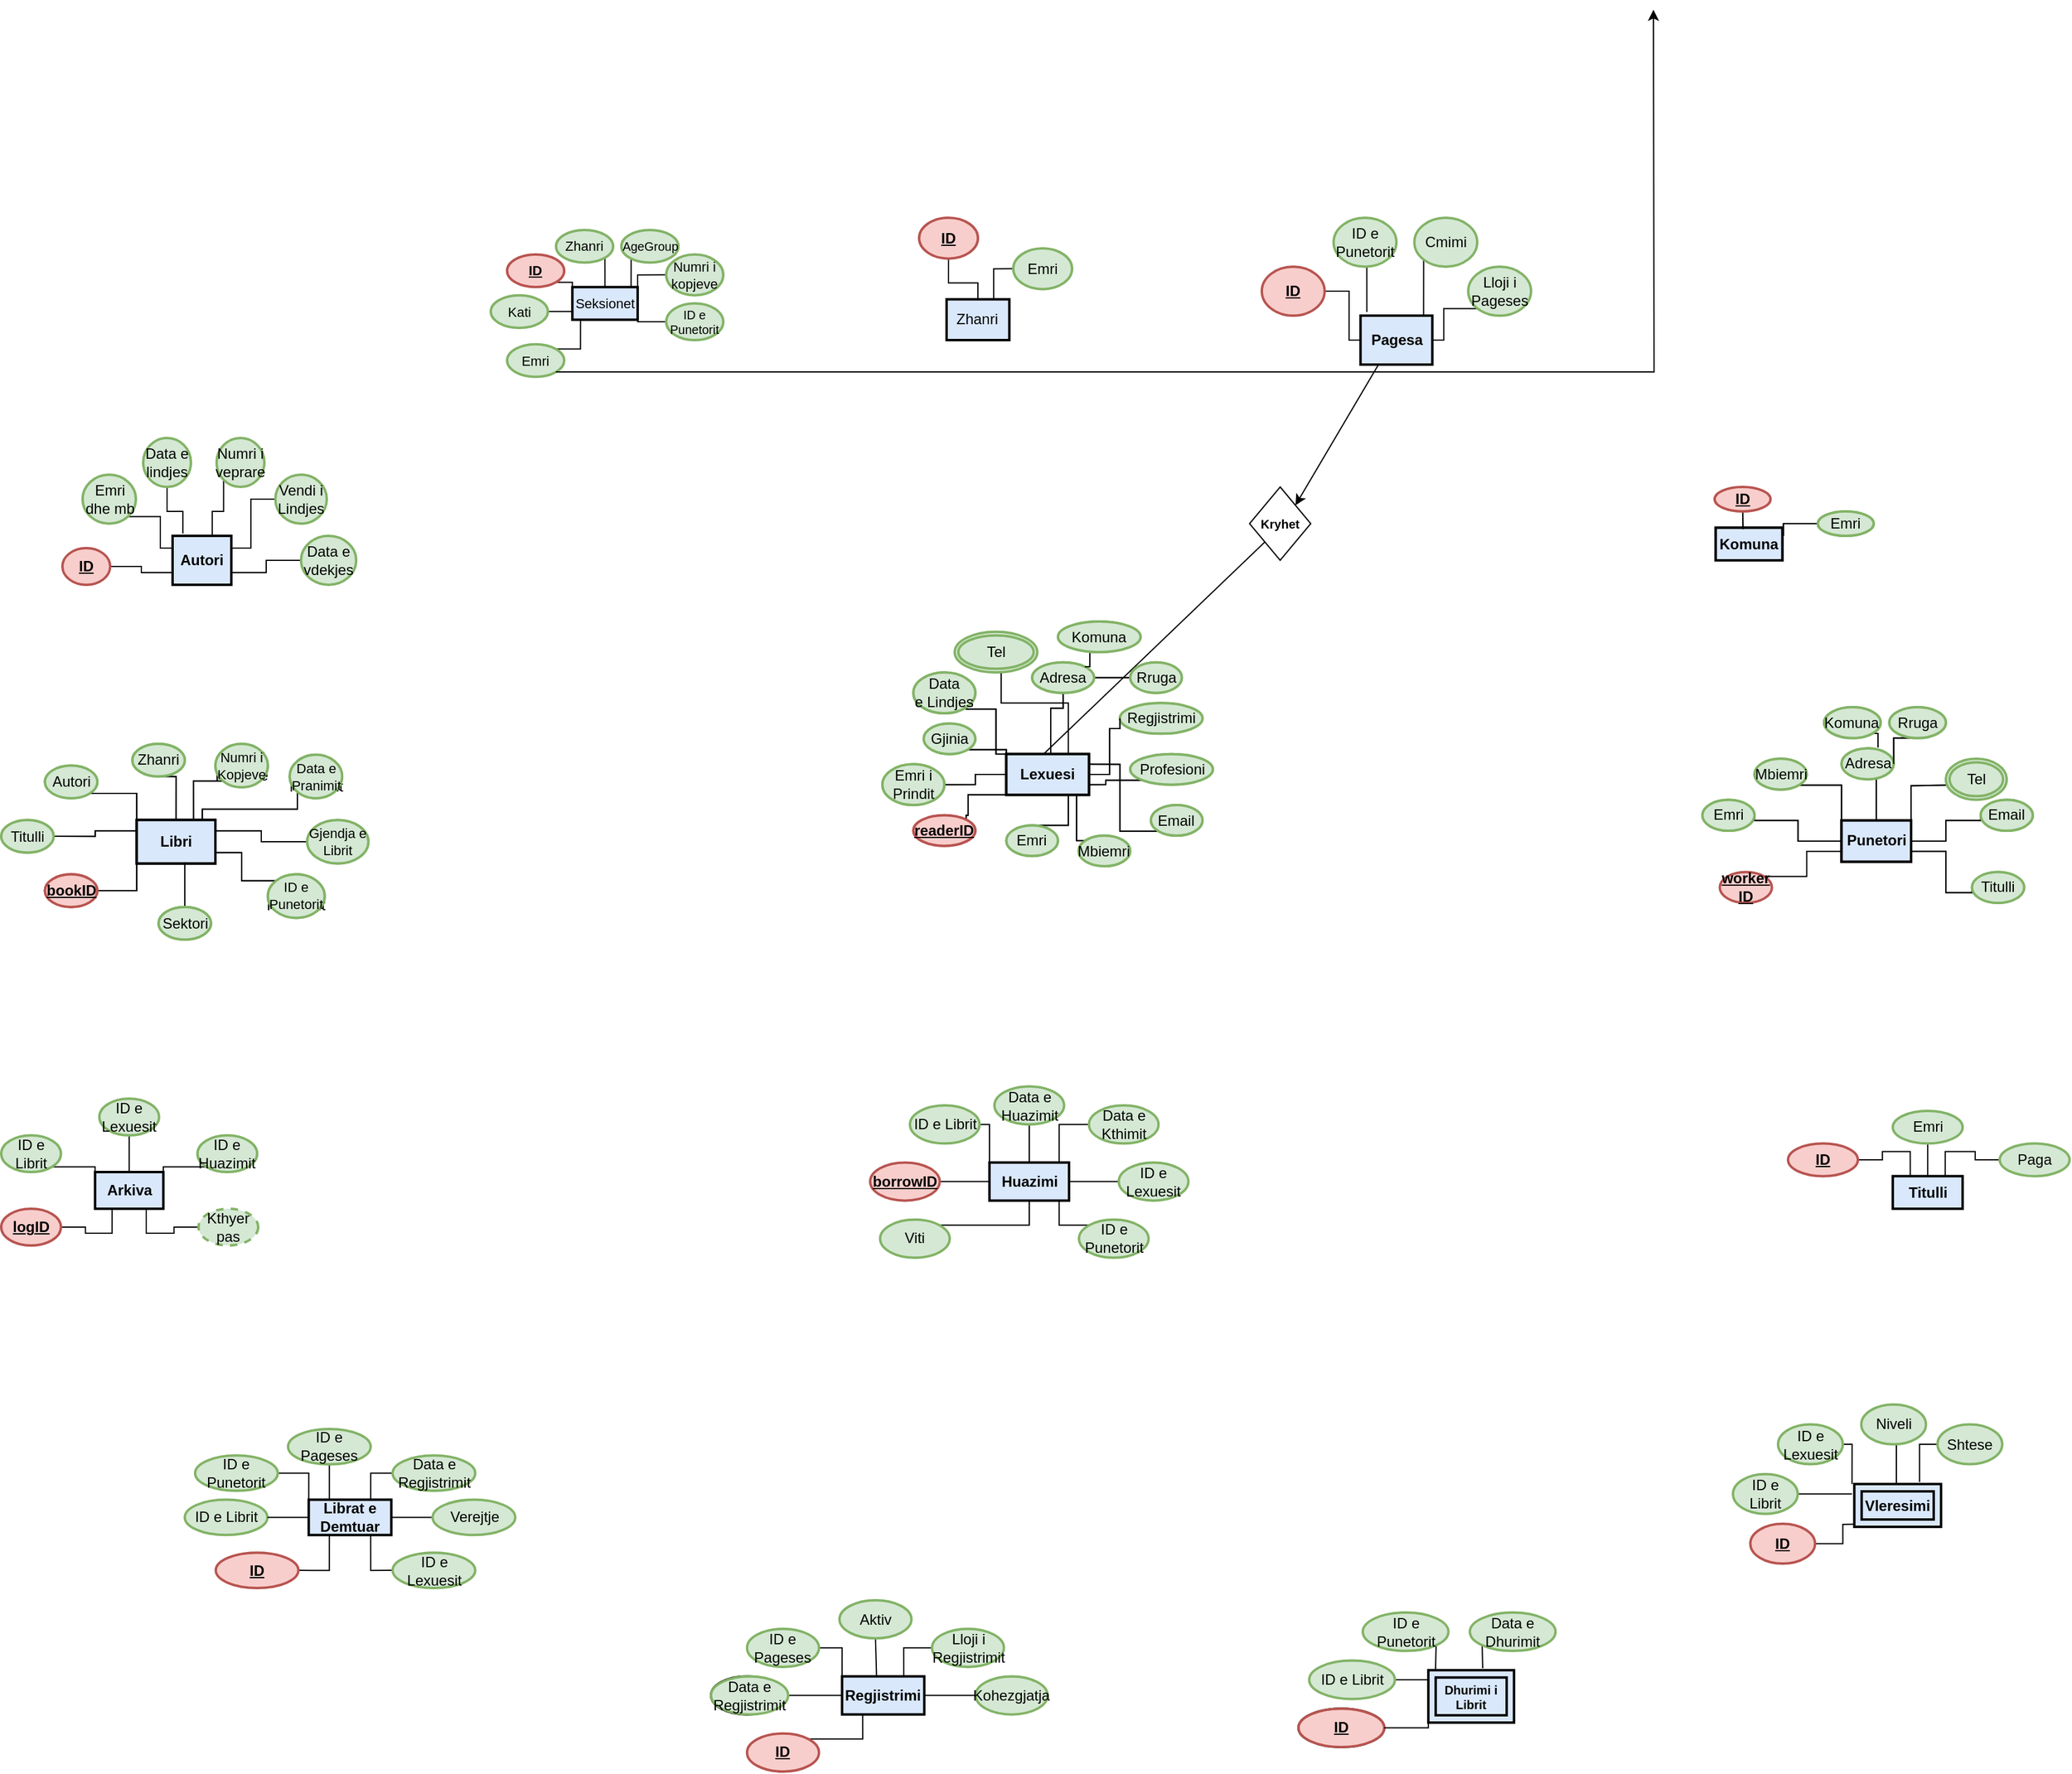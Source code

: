 <mxfile version="16.2.2" type="github">
  <diagram id="6iokRaZWk1wbkkw4Ge-8" name="Page-1">
    <mxGraphModel dx="3743" dy="2600" grid="1" gridSize="10" guides="1" tooltips="1" connect="1" arrows="1" fold="1" page="1" pageScale="1" pageWidth="850" pageHeight="1100" math="0" shadow="0">
      <root>
        <mxCell id="0" />
        <mxCell id="1" parent="0" />
        <mxCell id="nBbQ7bXm8sfAFeLbunWi-2" value="" style="group" vertex="1" connectable="0" parent="1">
          <mxGeometry x="-400" y="40" width="1690" height="1270" as="geometry" />
        </mxCell>
        <mxCell id="nBbQ7bXm8sfAFeLbunWi-3" value="&lt;b&gt;Kryhet&lt;/b&gt;" style="rhombus;whiteSpace=wrap;html=1;fontSize=10;container=0;" vertex="1" parent="nBbQ7bXm8sfAFeLbunWi-2">
          <mxGeometry x="1020" y="220" width="50" height="60" as="geometry" />
        </mxCell>
        <mxCell id="nBbQ7bXm8sfAFeLbunWi-4" value="" style="endArrow=none;html=1;rounded=1;sketch=0;fontColor=#5AA9E6;strokeColor=#000000;fillColor=#FFE45E;curved=0;entryX=0;entryY=1;entryDx=0;entryDy=0;" edge="1" parent="nBbQ7bXm8sfAFeLbunWi-2" target="nBbQ7bXm8sfAFeLbunWi-3">
          <mxGeometry width="50" height="50" relative="1" as="geometry">
            <mxPoint x="850" y="440" as="sourcePoint" />
            <mxPoint x="1030" y="270" as="targetPoint" />
          </mxGeometry>
        </mxCell>
        <mxCell id="nBbQ7bXm8sfAFeLbunWi-5" value="" style="endArrow=classic;html=1;rounded=1;sketch=0;fontColor=#5AA9E6;strokeColor=#000000;fillColor=#FFE45E;curved=0;exitX=0.25;exitY=1;exitDx=0;exitDy=0;entryX=1;entryY=0;entryDx=0;entryDy=0;" edge="1" parent="nBbQ7bXm8sfAFeLbunWi-2" source="nBbQ7bXm8sfAFeLbunWi-21" target="nBbQ7bXm8sfAFeLbunWi-3">
          <mxGeometry width="50" height="50" relative="1" as="geometry">
            <mxPoint x="1000" y="250" as="sourcePoint" />
            <mxPoint x="1050" y="200" as="targetPoint" />
          </mxGeometry>
        </mxCell>
        <mxCell id="nBbQ7bXm8sfAFeLbunWi-6" value="Seksionet" style="rounded=0;whiteSpace=wrap;html=1;fillColor=#dae8fc;strokeColor=#000000;strokeWidth=2;fontSize=11;container=0;" vertex="1" parent="nBbQ7bXm8sfAFeLbunWi-2">
          <mxGeometry x="466.667" y="56.667" width="53.333" height="26.667" as="geometry" />
        </mxCell>
        <mxCell id="nBbQ7bXm8sfAFeLbunWi-7" style="edgeStyle=orthogonalEdgeStyle;rounded=0;orthogonalLoop=1;jettySize=auto;html=1;exitX=1;exitY=1;exitDx=0;exitDy=0;entryX=0;entryY=0;entryDx=0;entryDy=0;endArrow=none;endFill=0;" edge="1" parent="nBbQ7bXm8sfAFeLbunWi-2" source="nBbQ7bXm8sfAFeLbunWi-8" target="nBbQ7bXm8sfAFeLbunWi-6">
          <mxGeometry relative="1" as="geometry" />
        </mxCell>
        <mxCell id="nBbQ7bXm8sfAFeLbunWi-8" value="&lt;b style=&quot;font-size: 11px;&quot;&gt;&lt;u style=&quot;font-size: 11px;&quot;&gt;ID&lt;/u&gt;&lt;/b&gt;" style="ellipse;whiteSpace=wrap;html=1;strokeColor=#b85450;strokeWidth=2;fillColor=#f8cecc;fontSize=11;container=0;" vertex="1" parent="nBbQ7bXm8sfAFeLbunWi-2">
          <mxGeometry x="413.333" y="30" width="46.667" height="26.667" as="geometry" />
        </mxCell>
        <mxCell id="nBbQ7bXm8sfAFeLbunWi-9" style="edgeStyle=orthogonalEdgeStyle;rounded=0;orthogonalLoop=1;jettySize=auto;html=1;exitX=0;exitY=0.5;exitDx=0;exitDy=0;entryX=1;entryY=0.5;entryDx=0;entryDy=0;endArrow=none;endFill=0;" edge="1" parent="nBbQ7bXm8sfAFeLbunWi-2" source="nBbQ7bXm8sfAFeLbunWi-10" target="nBbQ7bXm8sfAFeLbunWi-6">
          <mxGeometry relative="1" as="geometry" />
        </mxCell>
        <mxCell id="nBbQ7bXm8sfAFeLbunWi-10" value="Numri i kopjeve" style="ellipse;whiteSpace=wrap;html=1;strokeColor=#82b366;strokeWidth=2;fillColor=#d5e8d4;fontSize=11;container=0;" vertex="1" parent="nBbQ7bXm8sfAFeLbunWi-2">
          <mxGeometry x="543.33" y="30" width="46.67" height="33.33" as="geometry" />
        </mxCell>
        <mxCell id="nBbQ7bXm8sfAFeLbunWi-11" style="edgeStyle=orthogonalEdgeStyle;rounded=0;orthogonalLoop=1;jettySize=auto;html=1;exitX=0;exitY=1;exitDx=0;exitDy=0;entryX=0.9;entryY=0;entryDx=0;entryDy=0;entryPerimeter=0;endArrow=none;endFill=0;" edge="1" parent="nBbQ7bXm8sfAFeLbunWi-2" source="nBbQ7bXm8sfAFeLbunWi-12" target="nBbQ7bXm8sfAFeLbunWi-6">
          <mxGeometry relative="1" as="geometry" />
        </mxCell>
        <mxCell id="nBbQ7bXm8sfAFeLbunWi-12" value="AgeGroup" style="ellipse;whiteSpace=wrap;html=1;strokeColor=#82b366;strokeWidth=2;fillColor=#d5e8d4;fontSize=10;container=0;" vertex="1" parent="nBbQ7bXm8sfAFeLbunWi-2">
          <mxGeometry x="506.667" y="10" width="46.667" height="26.667" as="geometry" />
        </mxCell>
        <mxCell id="nBbQ7bXm8sfAFeLbunWi-13" style="edgeStyle=orthogonalEdgeStyle;rounded=0;orthogonalLoop=1;jettySize=auto;html=1;exitX=1;exitY=1;exitDx=0;exitDy=0;endArrow=none;endFill=0;" edge="1" parent="nBbQ7bXm8sfAFeLbunWi-2" source="nBbQ7bXm8sfAFeLbunWi-14" target="nBbQ7bXm8sfAFeLbunWi-6">
          <mxGeometry relative="1" as="geometry" />
        </mxCell>
        <mxCell id="nBbQ7bXm8sfAFeLbunWi-14" value="Zhanri" style="ellipse;whiteSpace=wrap;html=1;strokeColor=#82b366;strokeWidth=2;fillColor=#d5e8d4;fontSize=11;container=0;" vertex="1" parent="nBbQ7bXm8sfAFeLbunWi-2">
          <mxGeometry x="453.333" y="10" width="46.667" height="26.667" as="geometry" />
        </mxCell>
        <mxCell id="nBbQ7bXm8sfAFeLbunWi-15" style="edgeStyle=orthogonalEdgeStyle;rounded=0;orthogonalLoop=1;jettySize=auto;html=1;exitX=0;exitY=0.5;exitDx=0;exitDy=0;entryX=1;entryY=1;entryDx=0;entryDy=0;endArrow=none;endFill=0;" edge="1" parent="nBbQ7bXm8sfAFeLbunWi-2" source="nBbQ7bXm8sfAFeLbunWi-16" target="nBbQ7bXm8sfAFeLbunWi-6">
          <mxGeometry relative="1" as="geometry" />
        </mxCell>
        <mxCell id="nBbQ7bXm8sfAFeLbunWi-16" value="ID e Punetorit" style="ellipse;whiteSpace=wrap;html=1;strokeColor=#82b366;strokeWidth=2;fillColor=#d5e8d4;fontSize=10;container=0;" vertex="1" parent="nBbQ7bXm8sfAFeLbunWi-2">
          <mxGeometry x="543.33" y="70" width="46.67" height="30" as="geometry" />
        </mxCell>
        <mxCell id="nBbQ7bXm8sfAFeLbunWi-17" style="edgeStyle=orthogonalEdgeStyle;rounded=0;orthogonalLoop=1;jettySize=auto;html=1;exitX=1;exitY=0.5;exitDx=0;exitDy=0;entryX=0;entryY=0.75;entryDx=0;entryDy=0;endArrow=none;endFill=0;" edge="1" parent="nBbQ7bXm8sfAFeLbunWi-2" source="nBbQ7bXm8sfAFeLbunWi-18" target="nBbQ7bXm8sfAFeLbunWi-6">
          <mxGeometry relative="1" as="geometry" />
        </mxCell>
        <mxCell id="nBbQ7bXm8sfAFeLbunWi-18" value="Kati" style="ellipse;whiteSpace=wrap;html=1;strokeColor=#82b366;strokeWidth=2;fillColor=#d5e8d4;fontSize=11;container=0;" vertex="1" parent="nBbQ7bXm8sfAFeLbunWi-2">
          <mxGeometry x="400" y="63.333" width="46.667" height="26.667" as="geometry" />
        </mxCell>
        <mxCell id="nBbQ7bXm8sfAFeLbunWi-19" style="edgeStyle=orthogonalEdgeStyle;rounded=0;orthogonalLoop=1;jettySize=auto;html=1;exitX=1;exitY=0;exitDx=0;exitDy=0;entryX=0.125;entryY=1.025;entryDx=0;entryDy=0;entryPerimeter=0;endArrow=none;endFill=0;" edge="1" parent="nBbQ7bXm8sfAFeLbunWi-2" source="nBbQ7bXm8sfAFeLbunWi-20" target="nBbQ7bXm8sfAFeLbunWi-6">
          <mxGeometry relative="1" as="geometry" />
        </mxCell>
        <mxCell id="nBbQ7bXm8sfAFeLbunWi-20" value="Emri" style="ellipse;whiteSpace=wrap;html=1;strokeColor=#82b366;strokeWidth=2;fillColor=#d5e8d4;fontSize=11;container=0;" vertex="1" parent="nBbQ7bXm8sfAFeLbunWi-2">
          <mxGeometry x="413.333" y="103.333" width="46.667" height="26.667" as="geometry" />
        </mxCell>
        <mxCell id="nBbQ7bXm8sfAFeLbunWi-21" value="Pagesa" style="rounded=0;whiteSpace=wrap;html=1;fillColor=#dae8fc;strokeColor=#000000;strokeWidth=2;fontStyle=1;container=0;" vertex="1" parent="nBbQ7bXm8sfAFeLbunWi-2">
          <mxGeometry x="1110.667" y="80" width="58.667" height="40" as="geometry" />
        </mxCell>
        <mxCell id="nBbQ7bXm8sfAFeLbunWi-22" style="edgeStyle=orthogonalEdgeStyle;rounded=0;orthogonalLoop=1;jettySize=auto;html=1;exitX=0.5;exitY=1;exitDx=0;exitDy=0;entryX=0.088;entryY=-0.075;entryDx=0;entryDy=0;entryPerimeter=0;endArrow=none;endFill=0;" edge="1" parent="nBbQ7bXm8sfAFeLbunWi-2" source="nBbQ7bXm8sfAFeLbunWi-23" target="nBbQ7bXm8sfAFeLbunWi-21">
          <mxGeometry relative="1" as="geometry" />
        </mxCell>
        <mxCell id="nBbQ7bXm8sfAFeLbunWi-23" value="ID e Punetorit" style="ellipse;whiteSpace=wrap;html=1;strokeColor=#82b366;strokeWidth=2;fillColor=#d5e8d4;container=0;" vertex="1" parent="nBbQ7bXm8sfAFeLbunWi-2">
          <mxGeometry x="1088.667" width="51.333" height="40" as="geometry" />
        </mxCell>
        <mxCell id="nBbQ7bXm8sfAFeLbunWi-24" style="edgeStyle=orthogonalEdgeStyle;rounded=0;orthogonalLoop=1;jettySize=auto;html=1;exitX=1;exitY=0.5;exitDx=0;exitDy=0;endArrow=none;endFill=0;" edge="1" parent="nBbQ7bXm8sfAFeLbunWi-2" source="nBbQ7bXm8sfAFeLbunWi-25" target="nBbQ7bXm8sfAFeLbunWi-21">
          <mxGeometry relative="1" as="geometry" />
        </mxCell>
        <mxCell id="nBbQ7bXm8sfAFeLbunWi-25" value="ID" style="ellipse;whiteSpace=wrap;html=1;strokeColor=#b85450;strokeWidth=2;fillColor=#f8cecc;fontStyle=5;container=0;" vertex="1" parent="nBbQ7bXm8sfAFeLbunWi-2">
          <mxGeometry x="1030" y="40" width="51.333" height="40" as="geometry" />
        </mxCell>
        <mxCell id="nBbQ7bXm8sfAFeLbunWi-26" style="edgeStyle=orthogonalEdgeStyle;rounded=0;orthogonalLoop=1;jettySize=auto;html=1;exitX=0;exitY=1;exitDx=0;exitDy=0;entryX=1;entryY=0.5;entryDx=0;entryDy=0;endArrow=none;endFill=0;" edge="1" parent="nBbQ7bXm8sfAFeLbunWi-2" source="nBbQ7bXm8sfAFeLbunWi-27" target="nBbQ7bXm8sfAFeLbunWi-21">
          <mxGeometry relative="1" as="geometry" />
        </mxCell>
        <mxCell id="nBbQ7bXm8sfAFeLbunWi-27" value="Lloji i Pageses" style="ellipse;whiteSpace=wrap;html=1;strokeColor=#82b366;strokeWidth=2;fillColor=#d5e8d4;container=0;" vertex="1" parent="nBbQ7bXm8sfAFeLbunWi-2">
          <mxGeometry x="1198.667" y="40" width="51.333" height="40" as="geometry" />
        </mxCell>
        <mxCell id="nBbQ7bXm8sfAFeLbunWi-28" style="edgeStyle=orthogonalEdgeStyle;rounded=0;orthogonalLoop=1;jettySize=auto;html=1;exitX=0;exitY=1;exitDx=0;exitDy=0;endArrow=none;endFill=0;" edge="1" parent="nBbQ7bXm8sfAFeLbunWi-2" source="nBbQ7bXm8sfAFeLbunWi-29" target="nBbQ7bXm8sfAFeLbunWi-21">
          <mxGeometry relative="1" as="geometry">
            <Array as="points">
              <mxPoint x="1162" y="70" />
              <mxPoint x="1162" y="70" />
            </Array>
          </mxGeometry>
        </mxCell>
        <mxCell id="nBbQ7bXm8sfAFeLbunWi-29" value="Cmimi" style="ellipse;whiteSpace=wrap;html=1;strokeColor=#82b366;strokeWidth=2;fillColor=#d5e8d4;container=0;" vertex="1" parent="nBbQ7bXm8sfAFeLbunWi-2">
          <mxGeometry x="1154.667" width="51.333" height="40" as="geometry" />
        </mxCell>
        <mxCell id="nBbQ7bXm8sfAFeLbunWi-30" value="" style="ellipse;whiteSpace=wrap;html=1;strokeColor=#000000;strokeWidth=2;container=0;" vertex="1" parent="nBbQ7bXm8sfAFeLbunWi-2">
          <mxGeometry x="1060" y="1218.571" width="70" height="31.429" as="geometry" />
        </mxCell>
        <mxCell id="nBbQ7bXm8sfAFeLbunWi-31" style="edgeStyle=orthogonalEdgeStyle;rounded=0;orthogonalLoop=1;jettySize=auto;html=1;exitX=1;exitY=1;exitDx=0;exitDy=0;entryX=0.084;entryY=-0.025;entryDx=0;entryDy=0;entryPerimeter=0;endArrow=none;endFill=0;" edge="1" parent="nBbQ7bXm8sfAFeLbunWi-2" source="nBbQ7bXm8sfAFeLbunWi-32">
          <mxGeometry relative="1" as="geometry">
            <mxPoint x="1171.974" y="1186.357" as="targetPoint" />
          </mxGeometry>
        </mxCell>
        <mxCell id="nBbQ7bXm8sfAFeLbunWi-32" value="ID e Punetorit" style="ellipse;whiteSpace=wrap;html=1;strokeColor=#82b366;strokeWidth=2;fillColor=#d5e8d4;container=0;" vertex="1" parent="nBbQ7bXm8sfAFeLbunWi-2">
          <mxGeometry x="1112.5" y="1140" width="70" height="31.429" as="geometry" />
        </mxCell>
        <mxCell id="nBbQ7bXm8sfAFeLbunWi-33" style="edgeStyle=orthogonalEdgeStyle;rounded=0;orthogonalLoop=1;jettySize=auto;html=1;exitX=1;exitY=0.5;exitDx=0;exitDy=0;entryX=0;entryY=0.25;entryDx=0;entryDy=0;endArrow=none;endFill=0;" edge="1" parent="nBbQ7bXm8sfAFeLbunWi-2" source="nBbQ7bXm8sfAFeLbunWi-34">
          <mxGeometry relative="1" as="geometry">
            <mxPoint x="1166.094" y="1195" as="targetPoint" />
          </mxGeometry>
        </mxCell>
        <mxCell id="nBbQ7bXm8sfAFeLbunWi-34" value="ID e Librit" style="ellipse;whiteSpace=wrap;html=1;strokeColor=#82b366;strokeWidth=2;fillColor=#d5e8d4;container=0;" vertex="1" parent="nBbQ7bXm8sfAFeLbunWi-2">
          <mxGeometry x="1068.75" y="1179.286" width="70" height="31.429" as="geometry" />
        </mxCell>
        <mxCell id="nBbQ7bXm8sfAFeLbunWi-35" value="ID" style="ellipse;whiteSpace=wrap;html=1;strokeColor=#b85450;strokeWidth=2;fillColor=#f8cecc;fontStyle=5;container=0;" vertex="1" parent="nBbQ7bXm8sfAFeLbunWi-2">
          <mxGeometry x="1060" y="1218.571" width="70" height="31.429" as="geometry" />
        </mxCell>
        <mxCell id="nBbQ7bXm8sfAFeLbunWi-36" style="edgeStyle=orthogonalEdgeStyle;rounded=0;orthogonalLoop=1;jettySize=auto;html=1;exitX=0;exitY=1;exitDx=0;exitDy=0;entryX=0.634;entryY=-0.05;entryDx=0;entryDy=0;entryPerimeter=0;endArrow=none;endFill=0;" edge="1" parent="nBbQ7bXm8sfAFeLbunWi-2" source="nBbQ7bXm8sfAFeLbunWi-37">
          <mxGeometry relative="1" as="geometry">
            <mxPoint x="1210.474" y="1185.571" as="targetPoint" />
          </mxGeometry>
        </mxCell>
        <mxCell id="nBbQ7bXm8sfAFeLbunWi-37" value="Data e Dhurimit" style="ellipse;whiteSpace=wrap;html=1;strokeColor=#82b366;strokeWidth=2;fillColor=#d5e8d4;container=0;" vertex="1" parent="nBbQ7bXm8sfAFeLbunWi-2">
          <mxGeometry x="1200" y="1140" width="70" height="31.429" as="geometry" />
        </mxCell>
        <mxCell id="nBbQ7bXm8sfAFeLbunWi-38" value="Dhurimi i Librit" style="shape=ext;margin=3;double=1;whiteSpace=wrap;html=1;align=center;strokeColor=#000000;strokeWidth=2;fillColor=#dae8fc;fontStyle=1;fontSize=10;container=0;" vertex="1" parent="nBbQ7bXm8sfAFeLbunWi-2">
          <mxGeometry x="1166.09" y="1187.14" width="70" height="42.86" as="geometry" />
        </mxCell>
        <mxCell id="nBbQ7bXm8sfAFeLbunWi-39" style="edgeStyle=orthogonalEdgeStyle;rounded=0;orthogonalLoop=1;jettySize=auto;html=1;exitX=1;exitY=0.5;exitDx=0;exitDy=0;entryX=0;entryY=0.75;entryDx=0;entryDy=0;endArrow=none;endFill=0;" edge="1" parent="nBbQ7bXm8sfAFeLbunWi-2" source="nBbQ7bXm8sfAFeLbunWi-35" target="nBbQ7bXm8sfAFeLbunWi-38">
          <mxGeometry relative="1" as="geometry" />
        </mxCell>
        <mxCell id="nBbQ7bXm8sfAFeLbunWi-40" value="Zhanri" style="rounded=0;whiteSpace=wrap;html=1;fillColor=#dae8fc;strokeColor=#000000;strokeWidth=2;container=0;" vertex="1" parent="nBbQ7bXm8sfAFeLbunWi-2">
          <mxGeometry x="772.436" y="66.667" width="51.282" height="33.333" as="geometry" />
        </mxCell>
        <mxCell id="nBbQ7bXm8sfAFeLbunWi-41" style="edgeStyle=orthogonalEdgeStyle;rounded=0;orthogonalLoop=1;jettySize=auto;html=1;exitX=0.5;exitY=1;exitDx=0;exitDy=0;endArrow=none;endFill=0;" edge="1" parent="nBbQ7bXm8sfAFeLbunWi-2" source="nBbQ7bXm8sfAFeLbunWi-42" target="nBbQ7bXm8sfAFeLbunWi-40">
          <mxGeometry relative="1" as="geometry" />
        </mxCell>
        <mxCell id="nBbQ7bXm8sfAFeLbunWi-42" value="ID" style="ellipse;whiteSpace=wrap;html=1;strokeColor=#b85450;strokeWidth=2;fillColor=#f8cecc;fontStyle=5;container=0;" vertex="1" parent="nBbQ7bXm8sfAFeLbunWi-2">
          <mxGeometry x="750" width="48.077" height="33.333" as="geometry" />
        </mxCell>
        <mxCell id="nBbQ7bXm8sfAFeLbunWi-43" style="edgeStyle=orthogonalEdgeStyle;rounded=0;orthogonalLoop=1;jettySize=auto;html=1;exitX=0;exitY=0.5;exitDx=0;exitDy=0;entryX=0.75;entryY=0;entryDx=0;entryDy=0;endArrow=none;endFill=0;" edge="1" parent="nBbQ7bXm8sfAFeLbunWi-2" source="nBbQ7bXm8sfAFeLbunWi-44" target="nBbQ7bXm8sfAFeLbunWi-40">
          <mxGeometry relative="1" as="geometry" />
        </mxCell>
        <mxCell id="nBbQ7bXm8sfAFeLbunWi-44" value="Emri" style="ellipse;whiteSpace=wrap;html=1;strokeColor=#82b366;strokeWidth=2;fillColor=#d5e8d4;container=0;" vertex="1" parent="nBbQ7bXm8sfAFeLbunWi-2">
          <mxGeometry x="826.923" y="25" width="48.077" height="33.333" as="geometry" />
        </mxCell>
        <mxCell id="nBbQ7bXm8sfAFeLbunWi-45" value="Lexuesi" style="rounded=0;whiteSpace=wrap;html=1;fillColor=#dae8fc;strokeColor=#000000;fontStyle=1;strokeWidth=2;container=0;" vertex="1" parent="nBbQ7bXm8sfAFeLbunWi-2">
          <mxGeometry x="821.25" y="438.333" width="67.5" height="33.333" as="geometry" />
        </mxCell>
        <mxCell id="nBbQ7bXm8sfAFeLbunWi-46" style="edgeStyle=orthogonalEdgeStyle;rounded=0;orthogonalLoop=1;jettySize=auto;html=1;exitX=0.5;exitY=1;exitDx=0;exitDy=0;entryX=0.25;entryY=0;entryDx=0;entryDy=0;endArrow=none;endFill=0;" edge="1" parent="nBbQ7bXm8sfAFeLbunWi-2" source="nBbQ7bXm8sfAFeLbunWi-48" target="nBbQ7bXm8sfAFeLbunWi-45">
          <mxGeometry relative="1" as="geometry">
            <Array as="points">
              <mxPoint x="867.656" y="400.833" />
              <mxPoint x="857.531" y="400.833" />
            </Array>
          </mxGeometry>
        </mxCell>
        <mxCell id="nBbQ7bXm8sfAFeLbunWi-47" style="edgeStyle=orthogonalEdgeStyle;rounded=0;orthogonalLoop=1;jettySize=auto;html=1;exitX=1;exitY=0.5;exitDx=0;exitDy=0;endArrow=none;endFill=0;" edge="1" parent="nBbQ7bXm8sfAFeLbunWi-2" source="nBbQ7bXm8sfAFeLbunWi-48">
          <mxGeometry relative="1" as="geometry">
            <mxPoint x="922.5" y="375.833" as="targetPoint" />
          </mxGeometry>
        </mxCell>
        <mxCell id="nBbQ7bXm8sfAFeLbunWi-48" value="Adresa" style="ellipse;whiteSpace=wrap;html=1;fillColor=#d5e8d4;strokeColor=#82b366;strokeWidth=2;container=0;" vertex="1" parent="nBbQ7bXm8sfAFeLbunWi-2">
          <mxGeometry x="842.344" y="363.333" width="50.625" height="25" as="geometry" />
        </mxCell>
        <mxCell id="nBbQ7bXm8sfAFeLbunWi-49" value="Regjistrimi" style="ellipse;whiteSpace=wrap;html=1;fillColor=#d5e8d4;strokeColor=#82b366;strokeWidth=2;container=0;" vertex="1" parent="nBbQ7bXm8sfAFeLbunWi-2">
          <mxGeometry x="914.062" y="396.667" width="67.5" height="25" as="geometry" />
        </mxCell>
        <mxCell id="nBbQ7bXm8sfAFeLbunWi-50" style="edgeStyle=orthogonalEdgeStyle;rounded=0;orthogonalLoop=1;jettySize=auto;html=1;exitX=1;exitY=0.5;exitDx=0;exitDy=0;entryX=0;entryY=0.5;entryDx=0;entryDy=0;endArrow=none;endFill=0;" edge="1" parent="nBbQ7bXm8sfAFeLbunWi-2" source="nBbQ7bXm8sfAFeLbunWi-45" target="nBbQ7bXm8sfAFeLbunWi-49">
          <mxGeometry relative="1" as="geometry">
            <Array as="points">
              <mxPoint x="905.625" y="455" />
              <mxPoint x="905.625" y="417.5" />
            </Array>
          </mxGeometry>
        </mxCell>
        <mxCell id="nBbQ7bXm8sfAFeLbunWi-51" style="edgeStyle=orthogonalEdgeStyle;rounded=0;orthogonalLoop=1;jettySize=auto;html=1;exitX=0;exitY=1;exitDx=0;exitDy=0;endArrow=none;endFill=0;" edge="1" parent="nBbQ7bXm8sfAFeLbunWi-2" source="nBbQ7bXm8sfAFeLbunWi-52">
          <mxGeometry relative="1" as="geometry">
            <mxPoint x="846.562" y="438.333" as="targetPoint" />
            <Array as="points">
              <mxPoint x="821.25" y="435" />
              <mxPoint x="821.25" y="438.333" />
            </Array>
          </mxGeometry>
        </mxCell>
        <mxCell id="nBbQ7bXm8sfAFeLbunWi-52" value="Gjinia" style="ellipse;whiteSpace=wrap;html=1;fillColor=#d5e8d4;strokeColor=#82b366;strokeWidth=2;container=0;" vertex="1" parent="nBbQ7bXm8sfAFeLbunWi-2">
          <mxGeometry x="753.75" y="413.333" width="42.188" height="25" as="geometry" />
        </mxCell>
        <mxCell id="nBbQ7bXm8sfAFeLbunWi-53" value="Komuna" style="ellipse;whiteSpace=wrap;html=1;fillColor=#d5e8d4;strokeColor=#82b366;strokeWidth=2;container=0;" vertex="1" parent="nBbQ7bXm8sfAFeLbunWi-2">
          <mxGeometry x="863.438" y="330" width="67.5" height="25" as="geometry" />
        </mxCell>
        <mxCell id="nBbQ7bXm8sfAFeLbunWi-54" style="edgeStyle=orthogonalEdgeStyle;rounded=0;orthogonalLoop=1;jettySize=auto;html=1;exitX=1;exitY=0;exitDx=0;exitDy=0;entryX=0.386;entryY=1.033;entryDx=0;entryDy=0;entryPerimeter=0;endArrow=none;endFill=0;" edge="1" parent="nBbQ7bXm8sfAFeLbunWi-2" source="nBbQ7bXm8sfAFeLbunWi-48" target="nBbQ7bXm8sfAFeLbunWi-53">
          <mxGeometry relative="1" as="geometry" />
        </mxCell>
        <mxCell id="nBbQ7bXm8sfAFeLbunWi-55" style="edgeStyle=orthogonalEdgeStyle;rounded=0;orthogonalLoop=1;jettySize=auto;html=1;exitX=0;exitY=1;exitDx=0;exitDy=0;entryX=1;entryY=0.75;entryDx=0;entryDy=0;endArrow=none;endFill=0;" edge="1" parent="nBbQ7bXm8sfAFeLbunWi-2" source="nBbQ7bXm8sfAFeLbunWi-56" target="nBbQ7bXm8sfAFeLbunWi-45">
          <mxGeometry relative="1" as="geometry" />
        </mxCell>
        <mxCell id="nBbQ7bXm8sfAFeLbunWi-56" value="Profesioni" style="ellipse;whiteSpace=wrap;html=1;fillColor=#d5e8d4;strokeColor=#82b366;strokeWidth=2;container=0;" vertex="1" parent="nBbQ7bXm8sfAFeLbunWi-2">
          <mxGeometry x="922.5" y="438.333" width="67.5" height="25" as="geometry" />
        </mxCell>
        <mxCell id="nBbQ7bXm8sfAFeLbunWi-57" style="edgeStyle=orthogonalEdgeStyle;rounded=0;orthogonalLoop=1;jettySize=auto;html=1;exitX=0;exitY=1;exitDx=0;exitDy=0;entryX=1;entryY=0.25;entryDx=0;entryDy=0;endArrow=none;endFill=0;" edge="1" parent="nBbQ7bXm8sfAFeLbunWi-2" source="nBbQ7bXm8sfAFeLbunWi-58" target="nBbQ7bXm8sfAFeLbunWi-45">
          <mxGeometry relative="1" as="geometry" />
        </mxCell>
        <mxCell id="nBbQ7bXm8sfAFeLbunWi-58" value="Email" style="ellipse;whiteSpace=wrap;html=1;fillColor=#d5e8d4;strokeColor=#82B366;strokeWidth=2;container=0;" vertex="1" parent="nBbQ7bXm8sfAFeLbunWi-2">
          <mxGeometry x="939.375" y="480" width="42.188" height="25" as="geometry" />
        </mxCell>
        <mxCell id="nBbQ7bXm8sfAFeLbunWi-59" style="edgeStyle=orthogonalEdgeStyle;rounded=0;orthogonalLoop=1;jettySize=auto;html=1;exitX=1;exitY=1;exitDx=0;exitDy=0;entryX=0;entryY=0.25;entryDx=0;entryDy=0;strokeColor=none;" edge="1" parent="nBbQ7bXm8sfAFeLbunWi-2" source="nBbQ7bXm8sfAFeLbunWi-61" target="nBbQ7bXm8sfAFeLbunWi-45">
          <mxGeometry relative="1" as="geometry" />
        </mxCell>
        <mxCell id="nBbQ7bXm8sfAFeLbunWi-60" style="edgeStyle=orthogonalEdgeStyle;rounded=0;orthogonalLoop=1;jettySize=auto;html=1;exitX=0.5;exitY=1;exitDx=0;exitDy=0;endArrow=none;endFill=0;" edge="1" parent="nBbQ7bXm8sfAFeLbunWi-2" source="nBbQ7bXm8sfAFeLbunWi-61">
          <mxGeometry relative="1" as="geometry">
            <mxPoint x="842.344" y="471.667" as="targetPoint" />
            <Array as="points">
              <mxPoint x="842.344" y="496.667" />
              <mxPoint x="871.875" y="496.667" />
              <mxPoint x="871.875" y="471.667" />
            </Array>
          </mxGeometry>
        </mxCell>
        <mxCell id="nBbQ7bXm8sfAFeLbunWi-61" value="Emri" style="ellipse;whiteSpace=wrap;html=1;fillColor=#d5e8d4;strokeColor=#82b366;strokeWidth=2;container=0;" vertex="1" parent="nBbQ7bXm8sfAFeLbunWi-2">
          <mxGeometry x="821.25" y="496.667" width="42.188" height="25" as="geometry" />
        </mxCell>
        <mxCell id="nBbQ7bXm8sfAFeLbunWi-62" style="edgeStyle=orthogonalEdgeStyle;rounded=0;orthogonalLoop=1;jettySize=auto;html=1;exitX=1;exitY=0;exitDx=0;exitDy=0;entryX=0;entryY=0.75;entryDx=0;entryDy=0;endArrow=none;endFill=0;" edge="1" parent="nBbQ7bXm8sfAFeLbunWi-2" source="nBbQ7bXm8sfAFeLbunWi-63" target="nBbQ7bXm8sfAFeLbunWi-45">
          <mxGeometry relative="1" as="geometry">
            <Array as="points">
              <mxPoint x="788.344" y="488.333" />
              <mxPoint x="790.031" y="488.333" />
              <mxPoint x="790.031" y="471.667" />
              <mxPoint x="821.25" y="471.667" />
            </Array>
          </mxGeometry>
        </mxCell>
        <mxCell id="nBbQ7bXm8sfAFeLbunWi-63" value="&lt;u&gt;&lt;b&gt;readerID&lt;/b&gt;&lt;/u&gt;" style="ellipse;whiteSpace=wrap;html=1;fillColor=#f8cecc;strokeColor=#b85450;strokeWidth=2;container=0;" vertex="1" parent="nBbQ7bXm8sfAFeLbunWi-2">
          <mxGeometry x="745.312" y="488.333" width="50.625" height="25" as="geometry" />
        </mxCell>
        <mxCell id="nBbQ7bXm8sfAFeLbunWi-64" style="edgeStyle=orthogonalEdgeStyle;rounded=0;orthogonalLoop=1;jettySize=auto;html=1;exitX=1;exitY=1;exitDx=0;exitDy=0;entryX=0.25;entryY=0;entryDx=0;entryDy=0;endArrow=none;endFill=0;" edge="1" parent="nBbQ7bXm8sfAFeLbunWi-2" source="nBbQ7bXm8sfAFeLbunWi-65" target="nBbQ7bXm8sfAFeLbunWi-45">
          <mxGeometry relative="1" as="geometry">
            <Array as="points">
              <mxPoint x="788.344" y="401.667" />
              <mxPoint x="812.812" y="401.667" />
              <mxPoint x="812.812" y="438.333" />
            </Array>
          </mxGeometry>
        </mxCell>
        <mxCell id="nBbQ7bXm8sfAFeLbunWi-65" value="Data&lt;br&gt;e Lindjes" style="ellipse;whiteSpace=wrap;html=1;fillColor=#d5e8d4;strokeColor=#82b366;strokeWidth=2;container=0;" vertex="1" parent="nBbQ7bXm8sfAFeLbunWi-2">
          <mxGeometry x="745.312" y="371.667" width="50.625" height="33.333" as="geometry" />
        </mxCell>
        <mxCell id="nBbQ7bXm8sfAFeLbunWi-66" style="edgeStyle=orthogonalEdgeStyle;rounded=0;orthogonalLoop=1;jettySize=auto;html=1;exitX=0.5;exitY=1;exitDx=0;exitDy=0;endArrow=none;endFill=0;entryX=0.75;entryY=1;entryDx=0;entryDy=0;" edge="1" parent="nBbQ7bXm8sfAFeLbunWi-2" source="nBbQ7bXm8sfAFeLbunWi-67" target="nBbQ7bXm8sfAFeLbunWi-45">
          <mxGeometry relative="1" as="geometry">
            <mxPoint x="867.656" y="471.667" as="targetPoint" />
            <Array as="points">
              <mxPoint x="901.406" y="509.167" />
              <mxPoint x="878.625" y="509.167" />
            </Array>
          </mxGeometry>
        </mxCell>
        <mxCell id="nBbQ7bXm8sfAFeLbunWi-67" value="Mbiemri" style="ellipse;whiteSpace=wrap;html=1;fillColor=#d5e8d4;strokeColor=#82b366;strokeWidth=2;container=0;" vertex="1" parent="nBbQ7bXm8sfAFeLbunWi-2">
          <mxGeometry x="880.312" y="505" width="42.188" height="25" as="geometry" />
        </mxCell>
        <mxCell id="nBbQ7bXm8sfAFeLbunWi-68" style="edgeStyle=orthogonalEdgeStyle;rounded=0;orthogonalLoop=1;jettySize=auto;html=1;exitX=1;exitY=0.5;exitDx=0;exitDy=0;entryX=0;entryY=0.5;entryDx=0;entryDy=0;endArrow=none;endFill=0;" edge="1" parent="nBbQ7bXm8sfAFeLbunWi-2" source="nBbQ7bXm8sfAFeLbunWi-69" target="nBbQ7bXm8sfAFeLbunWi-45">
          <mxGeometry relative="1" as="geometry" />
        </mxCell>
        <mxCell id="nBbQ7bXm8sfAFeLbunWi-69" value="Emri i Prindit" style="ellipse;whiteSpace=wrap;html=1;fillColor=#d5e8d4;strokeColor=#82b366;strokeWidth=2;container=0;" vertex="1" parent="nBbQ7bXm8sfAFeLbunWi-2">
          <mxGeometry x="720" y="446.667" width="50.625" height="33.333" as="geometry" />
        </mxCell>
        <mxCell id="nBbQ7bXm8sfAFeLbunWi-70" value="Rruga" style="ellipse;whiteSpace=wrap;html=1;fillColor=#d5e8d4;strokeColor=#82b366;strokeWidth=2;container=0;" vertex="1" parent="nBbQ7bXm8sfAFeLbunWi-2">
          <mxGeometry x="922.5" y="363.333" width="42.188" height="25" as="geometry" />
        </mxCell>
        <mxCell id="nBbQ7bXm8sfAFeLbunWi-71" value="Lexuesi" style="rounded=0;whiteSpace=wrap;html=1;fillColor=#dae8fc;strokeColor=#000000;fontStyle=1;strokeWidth=2;container=0;" vertex="1" parent="nBbQ7bXm8sfAFeLbunWi-2">
          <mxGeometry x="821.25" y="438.333" width="67.5" height="33.333" as="geometry" />
        </mxCell>
        <mxCell id="nBbQ7bXm8sfAFeLbunWi-72" style="edgeStyle=orthogonalEdgeStyle;rounded=0;orthogonalLoop=1;jettySize=auto;html=1;exitX=0.5;exitY=1;exitDx=0;exitDy=0;entryX=0.25;entryY=0;entryDx=0;entryDy=0;endArrow=none;endFill=0;" edge="1" parent="nBbQ7bXm8sfAFeLbunWi-2" source="nBbQ7bXm8sfAFeLbunWi-74" target="nBbQ7bXm8sfAFeLbunWi-71">
          <mxGeometry relative="1" as="geometry">
            <Array as="points">
              <mxPoint x="867.656" y="400.833" />
              <mxPoint x="857.531" y="400.833" />
            </Array>
          </mxGeometry>
        </mxCell>
        <mxCell id="nBbQ7bXm8sfAFeLbunWi-73" style="edgeStyle=orthogonalEdgeStyle;rounded=0;orthogonalLoop=1;jettySize=auto;html=1;exitX=1;exitY=0.5;exitDx=0;exitDy=0;endArrow=none;endFill=0;" edge="1" parent="nBbQ7bXm8sfAFeLbunWi-2" source="nBbQ7bXm8sfAFeLbunWi-74">
          <mxGeometry relative="1" as="geometry">
            <mxPoint x="922.5" y="375.833" as="targetPoint" />
          </mxGeometry>
        </mxCell>
        <mxCell id="nBbQ7bXm8sfAFeLbunWi-74" value="Adresa" style="ellipse;whiteSpace=wrap;html=1;fillColor=#d5e8d4;strokeColor=#82b366;strokeWidth=2;container=0;" vertex="1" parent="nBbQ7bXm8sfAFeLbunWi-2">
          <mxGeometry x="842.344" y="363.333" width="50.625" height="25" as="geometry" />
        </mxCell>
        <mxCell id="nBbQ7bXm8sfAFeLbunWi-75" value="Regjistrimi" style="ellipse;whiteSpace=wrap;html=1;fillColor=#d5e8d4;strokeColor=#82b366;strokeWidth=2;container=0;" vertex="1" parent="nBbQ7bXm8sfAFeLbunWi-2">
          <mxGeometry x="914.062" y="396.667" width="67.5" height="25" as="geometry" />
        </mxCell>
        <mxCell id="nBbQ7bXm8sfAFeLbunWi-76" style="edgeStyle=orthogonalEdgeStyle;rounded=0;orthogonalLoop=1;jettySize=auto;html=1;exitX=1;exitY=0.5;exitDx=0;exitDy=0;entryX=0;entryY=0.5;entryDx=0;entryDy=0;endArrow=none;endFill=0;" edge="1" parent="nBbQ7bXm8sfAFeLbunWi-2" source="nBbQ7bXm8sfAFeLbunWi-71" target="nBbQ7bXm8sfAFeLbunWi-75">
          <mxGeometry relative="1" as="geometry">
            <Array as="points">
              <mxPoint x="905.625" y="455" />
              <mxPoint x="905.625" y="417.5" />
            </Array>
          </mxGeometry>
        </mxCell>
        <mxCell id="nBbQ7bXm8sfAFeLbunWi-77" style="edgeStyle=orthogonalEdgeStyle;rounded=0;orthogonalLoop=1;jettySize=auto;html=1;exitX=0;exitY=1;exitDx=0;exitDy=0;endArrow=none;endFill=0;" edge="1" parent="nBbQ7bXm8sfAFeLbunWi-2" source="nBbQ7bXm8sfAFeLbunWi-78">
          <mxGeometry relative="1" as="geometry">
            <mxPoint x="846.562" y="438.333" as="targetPoint" />
            <Array as="points">
              <mxPoint x="821.25" y="435" />
              <mxPoint x="821.25" y="438.333" />
            </Array>
          </mxGeometry>
        </mxCell>
        <mxCell id="nBbQ7bXm8sfAFeLbunWi-78" value="Gjinia" style="ellipse;whiteSpace=wrap;html=1;fillColor=#d5e8d4;strokeColor=#82b366;strokeWidth=2;container=0;" vertex="1" parent="nBbQ7bXm8sfAFeLbunWi-2">
          <mxGeometry x="753.75" y="413.333" width="42.188" height="25" as="geometry" />
        </mxCell>
        <mxCell id="nBbQ7bXm8sfAFeLbunWi-79" value="Komuna" style="ellipse;whiteSpace=wrap;html=1;fillColor=#d5e8d4;strokeColor=#82b366;strokeWidth=2;container=0;" vertex="1" parent="nBbQ7bXm8sfAFeLbunWi-2">
          <mxGeometry x="863.438" y="330" width="67.5" height="25" as="geometry" />
        </mxCell>
        <mxCell id="nBbQ7bXm8sfAFeLbunWi-80" style="edgeStyle=orthogonalEdgeStyle;rounded=0;orthogonalLoop=1;jettySize=auto;html=1;exitX=1;exitY=0;exitDx=0;exitDy=0;entryX=0.386;entryY=1.033;entryDx=0;entryDy=0;entryPerimeter=0;endArrow=none;endFill=0;" edge="1" parent="nBbQ7bXm8sfAFeLbunWi-2" source="nBbQ7bXm8sfAFeLbunWi-74" target="nBbQ7bXm8sfAFeLbunWi-79">
          <mxGeometry relative="1" as="geometry" />
        </mxCell>
        <mxCell id="nBbQ7bXm8sfAFeLbunWi-81" style="edgeStyle=orthogonalEdgeStyle;rounded=0;orthogonalLoop=1;jettySize=auto;html=1;exitX=0;exitY=1;exitDx=0;exitDy=0;entryX=1;entryY=0.75;entryDx=0;entryDy=0;endArrow=none;endFill=0;" edge="1" parent="nBbQ7bXm8sfAFeLbunWi-2" source="nBbQ7bXm8sfAFeLbunWi-82" target="nBbQ7bXm8sfAFeLbunWi-71">
          <mxGeometry relative="1" as="geometry" />
        </mxCell>
        <mxCell id="nBbQ7bXm8sfAFeLbunWi-82" value="Profesioni" style="ellipse;whiteSpace=wrap;html=1;fillColor=#d5e8d4;strokeColor=#82b366;strokeWidth=2;container=0;" vertex="1" parent="nBbQ7bXm8sfAFeLbunWi-2">
          <mxGeometry x="922.5" y="438.333" width="67.5" height="25" as="geometry" />
        </mxCell>
        <mxCell id="nBbQ7bXm8sfAFeLbunWi-83" style="edgeStyle=orthogonalEdgeStyle;rounded=0;orthogonalLoop=1;jettySize=auto;html=1;exitX=0;exitY=1;exitDx=0;exitDy=0;entryX=1;entryY=0.25;entryDx=0;entryDy=0;endArrow=none;endFill=0;" edge="1" parent="nBbQ7bXm8sfAFeLbunWi-2" source="nBbQ7bXm8sfAFeLbunWi-84" target="nBbQ7bXm8sfAFeLbunWi-71">
          <mxGeometry relative="1" as="geometry" />
        </mxCell>
        <mxCell id="nBbQ7bXm8sfAFeLbunWi-84" value="Email" style="ellipse;whiteSpace=wrap;html=1;fillColor=#d5e8d4;strokeColor=#82B366;strokeWidth=2;container=0;" vertex="1" parent="nBbQ7bXm8sfAFeLbunWi-2">
          <mxGeometry x="939.375" y="480" width="42.188" height="25" as="geometry" />
        </mxCell>
        <mxCell id="nBbQ7bXm8sfAFeLbunWi-85" style="edgeStyle=orthogonalEdgeStyle;rounded=0;orthogonalLoop=1;jettySize=auto;html=1;exitX=0.5;exitY=1;exitDx=0;exitDy=0;entryX=0.75;entryY=0;entryDx=0;entryDy=0;endArrow=none;endFill=0;" edge="1" parent="nBbQ7bXm8sfAFeLbunWi-2" source="nBbQ7bXm8sfAFeLbunWi-98" target="nBbQ7bXm8sfAFeLbunWi-71">
          <mxGeometry relative="1" as="geometry">
            <mxPoint x="817.031" y="380" as="sourcePoint" />
            <Array as="points">
              <mxPoint x="817.031" y="371.667" />
              <mxPoint x="817.031" y="396.667" />
              <mxPoint x="871.875" y="396.667" />
            </Array>
          </mxGeometry>
        </mxCell>
        <mxCell id="nBbQ7bXm8sfAFeLbunWi-86" style="edgeStyle=orthogonalEdgeStyle;rounded=0;orthogonalLoop=1;jettySize=auto;html=1;exitX=1;exitY=1;exitDx=0;exitDy=0;entryX=0;entryY=0.25;entryDx=0;entryDy=0;strokeColor=none;" edge="1" parent="nBbQ7bXm8sfAFeLbunWi-2" source="nBbQ7bXm8sfAFeLbunWi-88" target="nBbQ7bXm8sfAFeLbunWi-71">
          <mxGeometry relative="1" as="geometry" />
        </mxCell>
        <mxCell id="nBbQ7bXm8sfAFeLbunWi-87" style="edgeStyle=orthogonalEdgeStyle;rounded=0;orthogonalLoop=1;jettySize=auto;html=1;exitX=0.5;exitY=1;exitDx=0;exitDy=0;endArrow=none;endFill=0;" edge="1" parent="nBbQ7bXm8sfAFeLbunWi-2" source="nBbQ7bXm8sfAFeLbunWi-88">
          <mxGeometry relative="1" as="geometry">
            <mxPoint x="842.344" y="471.667" as="targetPoint" />
            <Array as="points">
              <mxPoint x="842.344" y="496.667" />
              <mxPoint x="871.875" y="496.667" />
              <mxPoint x="871.875" y="471.667" />
            </Array>
          </mxGeometry>
        </mxCell>
        <mxCell id="nBbQ7bXm8sfAFeLbunWi-88" value="Emri" style="ellipse;whiteSpace=wrap;html=1;fillColor=#d5e8d4;strokeColor=#82b366;strokeWidth=2;container=0;" vertex="1" parent="nBbQ7bXm8sfAFeLbunWi-2">
          <mxGeometry x="821.25" y="496.667" width="42.188" height="25" as="geometry" />
        </mxCell>
        <mxCell id="nBbQ7bXm8sfAFeLbunWi-89" style="edgeStyle=orthogonalEdgeStyle;rounded=0;orthogonalLoop=1;jettySize=auto;html=1;exitX=1;exitY=0;exitDx=0;exitDy=0;entryX=0;entryY=0.75;entryDx=0;entryDy=0;endArrow=none;endFill=0;" edge="1" parent="nBbQ7bXm8sfAFeLbunWi-2" source="nBbQ7bXm8sfAFeLbunWi-90" target="nBbQ7bXm8sfAFeLbunWi-71">
          <mxGeometry relative="1" as="geometry">
            <Array as="points">
              <mxPoint x="788.344" y="488.333" />
              <mxPoint x="790.031" y="488.333" />
              <mxPoint x="790.031" y="471.667" />
              <mxPoint x="821.25" y="471.667" />
            </Array>
          </mxGeometry>
        </mxCell>
        <mxCell id="nBbQ7bXm8sfAFeLbunWi-90" value="&lt;u&gt;&lt;b&gt;readerID&lt;/b&gt;&lt;/u&gt;" style="ellipse;whiteSpace=wrap;html=1;fillColor=#f8cecc;strokeColor=#b85450;strokeWidth=2;container=0;" vertex="1" parent="nBbQ7bXm8sfAFeLbunWi-2">
          <mxGeometry x="745.312" y="488.333" width="50.625" height="25" as="geometry" />
        </mxCell>
        <mxCell id="nBbQ7bXm8sfAFeLbunWi-91" style="edgeStyle=orthogonalEdgeStyle;rounded=0;orthogonalLoop=1;jettySize=auto;html=1;exitX=1;exitY=1;exitDx=0;exitDy=0;entryX=0.25;entryY=0;entryDx=0;entryDy=0;endArrow=none;endFill=0;" edge="1" parent="nBbQ7bXm8sfAFeLbunWi-2" source="nBbQ7bXm8sfAFeLbunWi-92" target="nBbQ7bXm8sfAFeLbunWi-71">
          <mxGeometry relative="1" as="geometry">
            <Array as="points">
              <mxPoint x="788.344" y="401.667" />
              <mxPoint x="812.812" y="401.667" />
              <mxPoint x="812.812" y="438.333" />
            </Array>
          </mxGeometry>
        </mxCell>
        <mxCell id="nBbQ7bXm8sfAFeLbunWi-92" value="Data&lt;br&gt;e Lindjes" style="ellipse;whiteSpace=wrap;html=1;fillColor=#d5e8d4;strokeColor=#82b366;strokeWidth=2;container=0;" vertex="1" parent="nBbQ7bXm8sfAFeLbunWi-2">
          <mxGeometry x="745.312" y="371.667" width="50.625" height="33.333" as="geometry" />
        </mxCell>
        <mxCell id="nBbQ7bXm8sfAFeLbunWi-93" style="edgeStyle=orthogonalEdgeStyle;rounded=0;orthogonalLoop=1;jettySize=auto;html=1;exitX=0.5;exitY=1;exitDx=0;exitDy=0;endArrow=none;endFill=0;entryX=0.75;entryY=1;entryDx=0;entryDy=0;" edge="1" parent="nBbQ7bXm8sfAFeLbunWi-2" source="nBbQ7bXm8sfAFeLbunWi-94" target="nBbQ7bXm8sfAFeLbunWi-71">
          <mxGeometry relative="1" as="geometry">
            <mxPoint x="867.656" y="471.667" as="targetPoint" />
            <Array as="points">
              <mxPoint x="901.406" y="509.167" />
              <mxPoint x="878.625" y="509.167" />
            </Array>
          </mxGeometry>
        </mxCell>
        <mxCell id="nBbQ7bXm8sfAFeLbunWi-94" value="Mbiemri" style="ellipse;whiteSpace=wrap;html=1;fillColor=#d5e8d4;strokeColor=#82b366;strokeWidth=2;container=0;" vertex="1" parent="nBbQ7bXm8sfAFeLbunWi-2">
          <mxGeometry x="880.312" y="505" width="42.188" height="25" as="geometry" />
        </mxCell>
        <mxCell id="nBbQ7bXm8sfAFeLbunWi-95" style="edgeStyle=orthogonalEdgeStyle;rounded=0;orthogonalLoop=1;jettySize=auto;html=1;exitX=1;exitY=0.5;exitDx=0;exitDy=0;entryX=0;entryY=0.5;entryDx=0;entryDy=0;endArrow=none;endFill=0;" edge="1" parent="nBbQ7bXm8sfAFeLbunWi-2" source="nBbQ7bXm8sfAFeLbunWi-96" target="nBbQ7bXm8sfAFeLbunWi-71">
          <mxGeometry relative="1" as="geometry" />
        </mxCell>
        <mxCell id="nBbQ7bXm8sfAFeLbunWi-96" value="Emri i Prindit" style="ellipse;whiteSpace=wrap;html=1;fillColor=#d5e8d4;strokeColor=#82b366;strokeWidth=2;container=0;" vertex="1" parent="nBbQ7bXm8sfAFeLbunWi-2">
          <mxGeometry x="720" y="446.667" width="50.625" height="33.333" as="geometry" />
        </mxCell>
        <mxCell id="nBbQ7bXm8sfAFeLbunWi-97" value="Rruga" style="ellipse;whiteSpace=wrap;html=1;fillColor=#d5e8d4;strokeColor=#82b366;strokeWidth=2;container=0;" vertex="1" parent="nBbQ7bXm8sfAFeLbunWi-2">
          <mxGeometry x="922.5" y="363.333" width="42.188" height="25" as="geometry" />
        </mxCell>
        <mxCell id="nBbQ7bXm8sfAFeLbunWi-98" value="Tel" style="ellipse;shape=doubleEllipse;margin=3;whiteSpace=wrap;html=1;align=center;strokeColor=#82b366;strokeWidth=2;fillColor=#d5e8d4;container=0;" vertex="1" parent="nBbQ7bXm8sfAFeLbunWi-2">
          <mxGeometry x="779.062" y="338.333" width="67.5" height="33.333" as="geometry" />
        </mxCell>
        <mxCell id="nBbQ7bXm8sfAFeLbunWi-99" value="Huazimi" style="rounded=0;whiteSpace=wrap;html=1;fillColor=#dae8fc;strokeColor=#000000;strokeWidth=2;fontStyle=1;container=0;" vertex="1" parent="nBbQ7bXm8sfAFeLbunWi-2">
          <mxGeometry x="807.5" y="772.222" width="65" height="31.111" as="geometry" />
        </mxCell>
        <mxCell id="nBbQ7bXm8sfAFeLbunWi-100" style="edgeStyle=orthogonalEdgeStyle;rounded=0;orthogonalLoop=1;jettySize=auto;html=1;exitX=0.5;exitY=1;exitDx=0;exitDy=0;entryX=0.5;entryY=0;entryDx=0;entryDy=0;endArrow=none;endFill=0;" edge="1" parent="nBbQ7bXm8sfAFeLbunWi-2" source="nBbQ7bXm8sfAFeLbunWi-101" target="nBbQ7bXm8sfAFeLbunWi-99">
          <mxGeometry relative="1" as="geometry" />
        </mxCell>
        <mxCell id="nBbQ7bXm8sfAFeLbunWi-101" value="Data e Huazimit" style="ellipse;whiteSpace=wrap;html=1;strokeColor=#82b366;strokeWidth=2;fillColor=#d5e8d4;container=0;" vertex="1" parent="nBbQ7bXm8sfAFeLbunWi-2">
          <mxGeometry x="811.562" y="710" width="56.875" height="31.111" as="geometry" />
        </mxCell>
        <mxCell id="nBbQ7bXm8sfAFeLbunWi-102" style="edgeStyle=orthogonalEdgeStyle;rounded=0;orthogonalLoop=1;jettySize=auto;html=1;exitX=1;exitY=0.5;exitDx=0;exitDy=0;entryX=0;entryY=0.5;entryDx=0;entryDy=0;endArrow=none;endFill=0;" edge="1" parent="nBbQ7bXm8sfAFeLbunWi-2" source="nBbQ7bXm8sfAFeLbunWi-103" target="nBbQ7bXm8sfAFeLbunWi-99">
          <mxGeometry relative="1" as="geometry" />
        </mxCell>
        <mxCell id="nBbQ7bXm8sfAFeLbunWi-103" value="&lt;b&gt;&lt;u&gt;borrowID&lt;/u&gt;&lt;/b&gt;" style="ellipse;whiteSpace=wrap;html=1;strokeColor=#b85450;strokeWidth=2;fillColor=#f8cecc;container=0;" vertex="1" parent="nBbQ7bXm8sfAFeLbunWi-2">
          <mxGeometry x="710" y="772.222" width="56.875" height="31.111" as="geometry" />
        </mxCell>
        <mxCell id="nBbQ7bXm8sfAFeLbunWi-104" style="edgeStyle=orthogonalEdgeStyle;rounded=0;orthogonalLoop=1;jettySize=auto;html=1;exitX=0;exitY=0.5;exitDx=0;exitDy=0;endArrow=none;endFill=0;" edge="1" parent="nBbQ7bXm8sfAFeLbunWi-2" source="nBbQ7bXm8sfAFeLbunWi-105">
          <mxGeometry relative="1" as="geometry">
            <mxPoint x="864.375" y="772.222" as="targetPoint" />
          </mxGeometry>
        </mxCell>
        <mxCell id="nBbQ7bXm8sfAFeLbunWi-105" value="Data e Kthimit" style="ellipse;whiteSpace=wrap;html=1;strokeColor=#82b366;strokeWidth=2;fillColor=#d5e8d4;container=0;" vertex="1" parent="nBbQ7bXm8sfAFeLbunWi-2">
          <mxGeometry x="888.75" y="725.556" width="56.875" height="31.111" as="geometry" />
        </mxCell>
        <mxCell id="nBbQ7bXm8sfAFeLbunWi-106" style="edgeStyle=orthogonalEdgeStyle;rounded=0;orthogonalLoop=1;jettySize=auto;html=1;exitX=1;exitY=0.5;exitDx=0;exitDy=0;entryX=0;entryY=0;entryDx=0;entryDy=0;endArrow=none;endFill=0;" edge="1" parent="nBbQ7bXm8sfAFeLbunWi-2" source="nBbQ7bXm8sfAFeLbunWi-107" target="nBbQ7bXm8sfAFeLbunWi-99">
          <mxGeometry relative="1" as="geometry" />
        </mxCell>
        <mxCell id="nBbQ7bXm8sfAFeLbunWi-107" value="ID&amp;nbsp;e Librit" style="ellipse;whiteSpace=wrap;html=1;strokeColor=#82b366;strokeWidth=2;fillColor=#d5e8d4;container=0;" vertex="1" parent="nBbQ7bXm8sfAFeLbunWi-2">
          <mxGeometry x="742.5" y="725.556" width="56.875" height="31.111" as="geometry" />
        </mxCell>
        <mxCell id="nBbQ7bXm8sfAFeLbunWi-108" style="edgeStyle=orthogonalEdgeStyle;rounded=0;orthogonalLoop=1;jettySize=auto;html=1;exitX=0;exitY=0.5;exitDx=0;exitDy=0;entryX=1;entryY=0.5;entryDx=0;entryDy=0;endArrow=none;endFill=0;" edge="1" parent="nBbQ7bXm8sfAFeLbunWi-2" source="nBbQ7bXm8sfAFeLbunWi-109" target="nBbQ7bXm8sfAFeLbunWi-99">
          <mxGeometry relative="1" as="geometry" />
        </mxCell>
        <mxCell id="nBbQ7bXm8sfAFeLbunWi-109" value="ID e Lexuesit" style="ellipse;whiteSpace=wrap;html=1;strokeColor=#82b366;strokeWidth=2;fillColor=#d5e8d4;container=0;" vertex="1" parent="nBbQ7bXm8sfAFeLbunWi-2">
          <mxGeometry x="913.125" y="772.222" width="56.875" height="31.111" as="geometry" />
        </mxCell>
        <mxCell id="nBbQ7bXm8sfAFeLbunWi-110" style="edgeStyle=orthogonalEdgeStyle;rounded=0;orthogonalLoop=1;jettySize=auto;html=1;exitX=1;exitY=0;exitDx=0;exitDy=0;entryX=0.5;entryY=1;entryDx=0;entryDy=0;endArrow=none;endFill=0;" edge="1" parent="nBbQ7bXm8sfAFeLbunWi-2" source="nBbQ7bXm8sfAFeLbunWi-111" target="nBbQ7bXm8sfAFeLbunWi-99">
          <mxGeometry relative="1" as="geometry" />
        </mxCell>
        <mxCell id="nBbQ7bXm8sfAFeLbunWi-111" value="Viti" style="ellipse;whiteSpace=wrap;html=1;strokeColor=#82b366;strokeWidth=2;fillColor=#d5e8d4;container=0;" vertex="1" parent="nBbQ7bXm8sfAFeLbunWi-2">
          <mxGeometry x="718.125" y="818.889" width="56.875" height="31.111" as="geometry" />
        </mxCell>
        <mxCell id="nBbQ7bXm8sfAFeLbunWi-112" style="edgeStyle=orthogonalEdgeStyle;rounded=0;orthogonalLoop=1;jettySize=auto;html=1;exitX=0;exitY=0;exitDx=0;exitDy=0;entryX=0.875;entryY=1;entryDx=0;entryDy=0;entryPerimeter=0;endArrow=none;endFill=0;" edge="1" parent="nBbQ7bXm8sfAFeLbunWi-2" source="nBbQ7bXm8sfAFeLbunWi-113" target="nBbQ7bXm8sfAFeLbunWi-99">
          <mxGeometry relative="1" as="geometry" />
        </mxCell>
        <mxCell id="nBbQ7bXm8sfAFeLbunWi-113" value="ID e Punetorit" style="ellipse;whiteSpace=wrap;html=1;strokeColor=#82b366;strokeWidth=2;fillColor=#d5e8d4;container=0;" vertex="1" parent="nBbQ7bXm8sfAFeLbunWi-2">
          <mxGeometry x="880.625" y="818.889" width="56.875" height="31.111" as="geometry" />
        </mxCell>
        <mxCell id="nBbQ7bXm8sfAFeLbunWi-114" value="ID e Librit" style="ellipse;whiteSpace=wrap;html=1;strokeColor=#82b366;strokeWidth=2;fillColor=#d5e8d4;container=0;" vertex="1" parent="nBbQ7bXm8sfAFeLbunWi-2">
          <mxGeometry x="150" y="1047.778" width="67.5" height="28.889" as="geometry" />
        </mxCell>
        <mxCell id="nBbQ7bXm8sfAFeLbunWi-115" style="edgeStyle=orthogonalEdgeStyle;rounded=0;orthogonalLoop=1;jettySize=auto;html=1;exitX=1;exitY=0.5;exitDx=0;exitDy=0;entryX=0;entryY=0.5;entryDx=0;entryDy=0;endArrow=none;endFill=0;" edge="1" parent="nBbQ7bXm8sfAFeLbunWi-2" source="nBbQ7bXm8sfAFeLbunWi-114" target="nBbQ7bXm8sfAFeLbunWi-116">
          <mxGeometry relative="1" as="geometry" />
        </mxCell>
        <mxCell id="nBbQ7bXm8sfAFeLbunWi-116" value="Librat e Demtuar" style="whiteSpace=wrap;html=1;strokeColor=#000000;strokeWidth=2;fillColor=#dae8fc;fontStyle=1;container=0;" vertex="1" parent="nBbQ7bXm8sfAFeLbunWi-2">
          <mxGeometry x="251.25" y="1047.778" width="67.5" height="28.889" as="geometry" />
        </mxCell>
        <mxCell id="nBbQ7bXm8sfAFeLbunWi-117" style="edgeStyle=orthogonalEdgeStyle;rounded=0;orthogonalLoop=1;jettySize=auto;html=1;exitX=0;exitY=0.5;exitDx=0;exitDy=0;entryX=0.75;entryY=0;entryDx=0;entryDy=0;endArrow=none;endFill=0;" edge="1" parent="nBbQ7bXm8sfAFeLbunWi-2" source="nBbQ7bXm8sfAFeLbunWi-118" target="nBbQ7bXm8sfAFeLbunWi-116">
          <mxGeometry relative="1" as="geometry" />
        </mxCell>
        <mxCell id="nBbQ7bXm8sfAFeLbunWi-118" value="Data e Regjistrimit" style="ellipse;whiteSpace=wrap;html=1;strokeColor=#82b366;strokeWidth=2;fillColor=#d5e8d4;container=0;" vertex="1" parent="nBbQ7bXm8sfAFeLbunWi-2">
          <mxGeometry x="319.805" y="1011.667" width="67.5" height="28.889" as="geometry" />
        </mxCell>
        <mxCell id="nBbQ7bXm8sfAFeLbunWi-119" style="edgeStyle=orthogonalEdgeStyle;rounded=0;orthogonalLoop=1;jettySize=auto;html=1;exitX=0.5;exitY=1;exitDx=0;exitDy=0;entryX=0.25;entryY=0;entryDx=0;entryDy=0;endArrow=none;endFill=0;" edge="1" parent="nBbQ7bXm8sfAFeLbunWi-2" source="nBbQ7bXm8sfAFeLbunWi-120" target="nBbQ7bXm8sfAFeLbunWi-116">
          <mxGeometry relative="1" as="geometry" />
        </mxCell>
        <mxCell id="nBbQ7bXm8sfAFeLbunWi-120" value="ID e Pageses" style="ellipse;whiteSpace=wrap;html=1;strokeColor=#82b366;strokeWidth=2;fillColor=#d5e8d4;container=0;" vertex="1" parent="nBbQ7bXm8sfAFeLbunWi-2">
          <mxGeometry x="234.375" y="990" width="67.5" height="28.889" as="geometry" />
        </mxCell>
        <mxCell id="nBbQ7bXm8sfAFeLbunWi-121" style="edgeStyle=orthogonalEdgeStyle;rounded=0;orthogonalLoop=1;jettySize=auto;html=1;exitX=1;exitY=0.5;exitDx=0;exitDy=0;entryX=0;entryY=0.25;entryDx=0;entryDy=0;endArrow=none;endFill=0;" edge="1" parent="nBbQ7bXm8sfAFeLbunWi-2" source="nBbQ7bXm8sfAFeLbunWi-122" target="nBbQ7bXm8sfAFeLbunWi-116">
          <mxGeometry relative="1" as="geometry" />
        </mxCell>
        <mxCell id="nBbQ7bXm8sfAFeLbunWi-122" value="ID e Punetorit" style="ellipse;whiteSpace=wrap;html=1;strokeColor=#82b366;strokeWidth=2;fillColor=#d5e8d4;container=0;" vertex="1" parent="nBbQ7bXm8sfAFeLbunWi-2">
          <mxGeometry x="158.438" y="1011.667" width="67.5" height="28.889" as="geometry" />
        </mxCell>
        <mxCell id="nBbQ7bXm8sfAFeLbunWi-123" style="edgeStyle=orthogonalEdgeStyle;rounded=0;orthogonalLoop=1;jettySize=auto;html=1;exitX=1;exitY=0.5;exitDx=0;exitDy=0;entryX=0.25;entryY=1;entryDx=0;entryDy=0;endArrow=none;endFill=0;" edge="1" parent="nBbQ7bXm8sfAFeLbunWi-2" source="nBbQ7bXm8sfAFeLbunWi-124" target="nBbQ7bXm8sfAFeLbunWi-116">
          <mxGeometry relative="1" as="geometry" />
        </mxCell>
        <mxCell id="nBbQ7bXm8sfAFeLbunWi-124" value="ID" style="ellipse;whiteSpace=wrap;html=1;strokeColor=#b85450;strokeWidth=2;fillColor=#f8cecc;fontStyle=5;container=0;" vertex="1" parent="nBbQ7bXm8sfAFeLbunWi-2">
          <mxGeometry x="175.312" y="1091.111" width="67.5" height="28.889" as="geometry" />
        </mxCell>
        <mxCell id="nBbQ7bXm8sfAFeLbunWi-125" style="edgeStyle=orthogonalEdgeStyle;rounded=0;orthogonalLoop=1;jettySize=auto;html=1;exitX=0;exitY=0.5;exitDx=0;exitDy=0;entryX=0.75;entryY=1;entryDx=0;entryDy=0;endArrow=none;endFill=0;" edge="1" parent="nBbQ7bXm8sfAFeLbunWi-2" source="nBbQ7bXm8sfAFeLbunWi-126" target="nBbQ7bXm8sfAFeLbunWi-116">
          <mxGeometry relative="1" as="geometry" />
        </mxCell>
        <mxCell id="nBbQ7bXm8sfAFeLbunWi-126" value="ID e Lexuesit" style="ellipse;whiteSpace=wrap;html=1;strokeColor=#82b366;strokeWidth=2;fillColor=#d5e8d4;container=0;" vertex="1" parent="nBbQ7bXm8sfAFeLbunWi-2">
          <mxGeometry x="319.805" y="1091.111" width="67.5" height="28.889" as="geometry" />
        </mxCell>
        <mxCell id="nBbQ7bXm8sfAFeLbunWi-127" style="edgeStyle=orthogonalEdgeStyle;rounded=0;orthogonalLoop=1;jettySize=auto;html=1;exitX=0;exitY=0.5;exitDx=0;exitDy=0;entryX=1;entryY=0.5;entryDx=0;entryDy=0;endArrow=none;endFill=0;" edge="1" parent="nBbQ7bXm8sfAFeLbunWi-2" source="nBbQ7bXm8sfAFeLbunWi-128" target="nBbQ7bXm8sfAFeLbunWi-116">
          <mxGeometry relative="1" as="geometry" />
        </mxCell>
        <mxCell id="nBbQ7bXm8sfAFeLbunWi-128" value="Verejtje" style="ellipse;whiteSpace=wrap;html=1;strokeColor=#82b366;strokeWidth=2;fillColor=#d5e8d4;container=0;" vertex="1" parent="nBbQ7bXm8sfAFeLbunWi-2">
          <mxGeometry x="352.5" y="1047.778" width="67.5" height="28.889" as="geometry" />
        </mxCell>
        <mxCell id="nBbQ7bXm8sfAFeLbunWi-129" value="Titulli" style="whiteSpace=wrap;html=1;strokeColor=#000000;strokeWidth=2;fillColor=#dae8fc;fontStyle=1;container=0;" vertex="1" parent="nBbQ7bXm8sfAFeLbunWi-2">
          <mxGeometry x="1545.581" y="783.333" width="57.054" height="26.667" as="geometry" />
        </mxCell>
        <mxCell id="nBbQ7bXm8sfAFeLbunWi-130" style="edgeStyle=orthogonalEdgeStyle;rounded=0;orthogonalLoop=1;jettySize=auto;html=1;exitX=1;exitY=0.5;exitDx=0;exitDy=0;entryX=0.25;entryY=0;entryDx=0;entryDy=0;endArrow=none;endFill=0;" edge="1" parent="nBbQ7bXm8sfAFeLbunWi-2" source="nBbQ7bXm8sfAFeLbunWi-131" target="nBbQ7bXm8sfAFeLbunWi-129">
          <mxGeometry relative="1" as="geometry" />
        </mxCell>
        <mxCell id="nBbQ7bXm8sfAFeLbunWi-131" value="ID" style="ellipse;whiteSpace=wrap;html=1;strokeColor=#b85450;strokeWidth=2;fillColor=#f8cecc;fontStyle=5;container=0;" vertex="1" parent="nBbQ7bXm8sfAFeLbunWi-2">
          <mxGeometry x="1460" y="756.667" width="57.054" height="26.667" as="geometry" />
        </mxCell>
        <mxCell id="nBbQ7bXm8sfAFeLbunWi-132" style="edgeStyle=orthogonalEdgeStyle;rounded=0;orthogonalLoop=1;jettySize=auto;html=1;exitX=0;exitY=0.5;exitDx=0;exitDy=0;entryX=0.75;entryY=0;entryDx=0;entryDy=0;endArrow=none;endFill=0;" edge="1" parent="nBbQ7bXm8sfAFeLbunWi-2" source="nBbQ7bXm8sfAFeLbunWi-133" target="nBbQ7bXm8sfAFeLbunWi-129">
          <mxGeometry relative="1" as="geometry" />
        </mxCell>
        <mxCell id="nBbQ7bXm8sfAFeLbunWi-133" value="Paga" style="ellipse;whiteSpace=wrap;html=1;strokeColor=#82b366;strokeWidth=2;fillColor=#d5e8d4;container=0;" vertex="1" parent="nBbQ7bXm8sfAFeLbunWi-2">
          <mxGeometry x="1632.946" y="756.667" width="57.054" height="26.667" as="geometry" />
        </mxCell>
        <mxCell id="nBbQ7bXm8sfAFeLbunWi-134" style="edgeStyle=orthogonalEdgeStyle;rounded=0;orthogonalLoop=1;jettySize=auto;html=1;exitX=0.5;exitY=1;exitDx=0;exitDy=0;entryX=0.5;entryY=0;entryDx=0;entryDy=0;endArrow=none;endFill=0;" edge="1" parent="nBbQ7bXm8sfAFeLbunWi-2" source="nBbQ7bXm8sfAFeLbunWi-135" target="nBbQ7bXm8sfAFeLbunWi-129">
          <mxGeometry relative="1" as="geometry" />
        </mxCell>
        <mxCell id="nBbQ7bXm8sfAFeLbunWi-135" value="Emri" style="ellipse;whiteSpace=wrap;html=1;strokeColor=#82b366;strokeWidth=2;fillColor=#d5e8d4;container=0;" vertex="1" parent="nBbQ7bXm8sfAFeLbunWi-2">
          <mxGeometry x="1545.581" y="730" width="57.054" height="26.667" as="geometry" />
        </mxCell>
        <mxCell id="nBbQ7bXm8sfAFeLbunWi-136" value="Regjistrimi" style="whiteSpace=wrap;html=1;strokeColor=#000000;strokeWidth=2;fontStyle=1;fillColor=#dae8fc;container=0;" vertex="1" parent="nBbQ7bXm8sfAFeLbunWi-2">
          <mxGeometry x="687.061" y="1192.222" width="67.176" height="31.111" as="geometry" />
        </mxCell>
        <mxCell id="nBbQ7bXm8sfAFeLbunWi-137" value="" style="ellipse;whiteSpace=wrap;html=1;strokeColor=#000000;strokeWidth=2;container=0;" vertex="1" parent="nBbQ7bXm8sfAFeLbunWi-2">
          <mxGeometry x="580" y="1192.222" width="58.779" height="31.111" as="geometry" />
        </mxCell>
        <mxCell id="nBbQ7bXm8sfAFeLbunWi-138" style="edgeStyle=orthogonalEdgeStyle;rounded=0;orthogonalLoop=1;jettySize=auto;html=1;exitX=0.5;exitY=1;exitDx=0;exitDy=0;entryX=0.419;entryY=-0.025;entryDx=0;entryDy=0;entryPerimeter=0;endArrow=none;endFill=0;" edge="1" parent="nBbQ7bXm8sfAFeLbunWi-2" source="nBbQ7bXm8sfAFeLbunWi-139" target="nBbQ7bXm8sfAFeLbunWi-136">
          <mxGeometry relative="1" as="geometry" />
        </mxCell>
        <mxCell id="nBbQ7bXm8sfAFeLbunWi-139" value="Aktiv" style="ellipse;whiteSpace=wrap;html=1;strokeColor=#82b366;strokeWidth=2;fillColor=#d5e8d4;container=0;" vertex="1" parent="nBbQ7bXm8sfAFeLbunWi-2">
          <mxGeometry x="684.962" y="1130" width="58.779" height="31.111" as="geometry" />
        </mxCell>
        <mxCell id="nBbQ7bXm8sfAFeLbunWi-140" style="edgeStyle=orthogonalEdgeStyle;rounded=0;orthogonalLoop=1;jettySize=auto;html=1;exitX=1;exitY=0.5;exitDx=0;exitDy=0;entryX=0;entryY=0;entryDx=0;entryDy=0;endArrow=none;endFill=0;" edge="1" parent="nBbQ7bXm8sfAFeLbunWi-2" source="nBbQ7bXm8sfAFeLbunWi-141" target="nBbQ7bXm8sfAFeLbunWi-136">
          <mxGeometry relative="1" as="geometry" />
        </mxCell>
        <mxCell id="nBbQ7bXm8sfAFeLbunWi-141" value="ID e Pageses" style="ellipse;whiteSpace=wrap;html=1;strokeColor=#82b366;strokeWidth=2;fillColor=#d5e8d4;container=0;" vertex="1" parent="nBbQ7bXm8sfAFeLbunWi-2">
          <mxGeometry x="609.389" y="1153.333" width="58.779" height="31.111" as="geometry" />
        </mxCell>
        <mxCell id="nBbQ7bXm8sfAFeLbunWi-142" style="edgeStyle=orthogonalEdgeStyle;rounded=0;orthogonalLoop=1;jettySize=auto;html=1;exitX=1;exitY=0.5;exitDx=0;exitDy=0;entryX=0;entryY=0.5;entryDx=0;entryDy=0;endArrow=none;endFill=0;" edge="1" parent="nBbQ7bXm8sfAFeLbunWi-2" source="nBbQ7bXm8sfAFeLbunWi-143" target="nBbQ7bXm8sfAFeLbunWi-136">
          <mxGeometry relative="1" as="geometry" />
        </mxCell>
        <mxCell id="nBbQ7bXm8sfAFeLbunWi-143" value="Data e Regjistrimit" style="ellipse;whiteSpace=wrap;html=1;strokeColor=#82b366;strokeWidth=2;fillColor=#d5e8d4;container=0;" vertex="1" parent="nBbQ7bXm8sfAFeLbunWi-2">
          <mxGeometry x="580" y="1192.222" width="62.977" height="31.111" as="geometry" />
        </mxCell>
        <mxCell id="nBbQ7bXm8sfAFeLbunWi-144" style="edgeStyle=orthogonalEdgeStyle;rounded=0;orthogonalLoop=1;jettySize=auto;html=1;exitX=1;exitY=0;exitDx=0;exitDy=0;entryX=0.25;entryY=1;entryDx=0;entryDy=0;endArrow=none;endFill=0;" edge="1" parent="nBbQ7bXm8sfAFeLbunWi-2" source="nBbQ7bXm8sfAFeLbunWi-145" target="nBbQ7bXm8sfAFeLbunWi-136">
          <mxGeometry relative="1" as="geometry" />
        </mxCell>
        <mxCell id="nBbQ7bXm8sfAFeLbunWi-145" value="ID" style="ellipse;whiteSpace=wrap;html=1;strokeColor=#b85450;strokeWidth=2;fillColor=#f8cecc;fontStyle=5;container=0;" vertex="1" parent="nBbQ7bXm8sfAFeLbunWi-2">
          <mxGeometry x="609.389" y="1238.889" width="58.779" height="31.111" as="geometry" />
        </mxCell>
        <mxCell id="nBbQ7bXm8sfAFeLbunWi-146" style="edgeStyle=orthogonalEdgeStyle;rounded=0;orthogonalLoop=1;jettySize=auto;html=1;exitX=0;exitY=0.5;exitDx=0;exitDy=0;entryX=1;entryY=0.5;entryDx=0;entryDy=0;endArrow=none;endFill=0;" edge="1" parent="nBbQ7bXm8sfAFeLbunWi-2" source="nBbQ7bXm8sfAFeLbunWi-147" target="nBbQ7bXm8sfAFeLbunWi-136">
          <mxGeometry relative="1" as="geometry" />
        </mxCell>
        <mxCell id="nBbQ7bXm8sfAFeLbunWi-147" value="Kohezgjatja" style="ellipse;whiteSpace=wrap;html=1;strokeColor=#82b366;strokeWidth=2;fillColor=#d5e8d4;container=0;" vertex="1" parent="nBbQ7bXm8sfAFeLbunWi-2">
          <mxGeometry x="796.221" y="1192.222" width="58.779" height="31.111" as="geometry" />
        </mxCell>
        <mxCell id="nBbQ7bXm8sfAFeLbunWi-148" style="edgeStyle=orthogonalEdgeStyle;rounded=0;orthogonalLoop=1;jettySize=auto;html=1;exitX=0;exitY=0.5;exitDx=0;exitDy=0;entryX=0.75;entryY=0;entryDx=0;entryDy=0;endArrow=none;endFill=0;" edge="1" parent="nBbQ7bXm8sfAFeLbunWi-2" source="nBbQ7bXm8sfAFeLbunWi-149" target="nBbQ7bXm8sfAFeLbunWi-136">
          <mxGeometry relative="1" as="geometry" />
        </mxCell>
        <mxCell id="nBbQ7bXm8sfAFeLbunWi-149" value="Lloji i Regjistrimit" style="ellipse;whiteSpace=wrap;html=1;strokeColor=#82b366;strokeWidth=2;fillColor=#d5e8d4;container=0;" vertex="1" parent="nBbQ7bXm8sfAFeLbunWi-2">
          <mxGeometry x="760.534" y="1153.333" width="58.779" height="31.111" as="geometry" />
        </mxCell>
        <mxCell id="nBbQ7bXm8sfAFeLbunWi-150" style="edgeStyle=orthogonalEdgeStyle;rounded=0;orthogonalLoop=1;jettySize=auto;html=1;exitX=1;exitY=0.5;exitDx=0;exitDy=0;entryX=0.25;entryY=1;entryDx=0;entryDy=0;endArrow=none;endFill=0;" edge="1" parent="nBbQ7bXm8sfAFeLbunWi-2" source="nBbQ7bXm8sfAFeLbunWi-151">
          <mxGeometry relative="1" as="geometry">
            <mxPoint x="1527.361" y="1067.5" as="targetPoint" />
          </mxGeometry>
        </mxCell>
        <mxCell id="nBbQ7bXm8sfAFeLbunWi-151" value="ID" style="ellipse;whiteSpace=wrap;html=1;strokeColor=#b85450;strokeWidth=2;fillColor=#f8cecc;fontStyle=5;container=0;" vertex="1" parent="nBbQ7bXm8sfAFeLbunWi-2">
          <mxGeometry x="1429.163" y="1067.5" width="52.876" height="32.5" as="geometry" />
        </mxCell>
        <mxCell id="nBbQ7bXm8sfAFeLbunWi-152" style="edgeStyle=orthogonalEdgeStyle;rounded=0;orthogonalLoop=1;jettySize=auto;html=1;exitX=1;exitY=0.5;exitDx=0;exitDy=0;entryX=0;entryY=0.25;entryDx=0;entryDy=0;endArrow=none;endFill=0;" edge="1" parent="nBbQ7bXm8sfAFeLbunWi-2" source="nBbQ7bXm8sfAFeLbunWi-153">
          <mxGeometry relative="1" as="geometry">
            <mxPoint x="1512.253" y="1043.125" as="targetPoint" />
          </mxGeometry>
        </mxCell>
        <mxCell id="nBbQ7bXm8sfAFeLbunWi-153" value="ID e Librit" style="ellipse;whiteSpace=wrap;html=1;strokeColor=#82b366;strokeWidth=2;fillColor=#d5e8d4;container=0;" vertex="1" parent="nBbQ7bXm8sfAFeLbunWi-2">
          <mxGeometry x="1415" y="1026.875" width="52.876" height="32.5" as="geometry" />
        </mxCell>
        <mxCell id="nBbQ7bXm8sfAFeLbunWi-154" style="edgeStyle=orthogonalEdgeStyle;rounded=0;orthogonalLoop=1;jettySize=auto;html=1;exitX=0;exitY=0.5;exitDx=0;exitDy=0;entryX=0.913;entryY=-0.05;entryDx=0;entryDy=0;entryPerimeter=0;endArrow=none;endFill=0;" edge="1" parent="nBbQ7bXm8sfAFeLbunWi-2" source="nBbQ7bXm8sfAFeLbunWi-155">
          <mxGeometry relative="1" as="geometry">
            <mxPoint x="1567.425" y="1033.375" as="targetPoint" />
          </mxGeometry>
        </mxCell>
        <mxCell id="nBbQ7bXm8sfAFeLbunWi-155" value="Shtese" style="ellipse;whiteSpace=wrap;html=1;strokeColor=#82b366;strokeWidth=2;fillColor=#d5e8d4;container=0;" vertex="1" parent="nBbQ7bXm8sfAFeLbunWi-2">
          <mxGeometry x="1582.124" y="986.25" width="52.876" height="32.5" as="geometry" />
        </mxCell>
        <mxCell id="nBbQ7bXm8sfAFeLbunWi-156" style="edgeStyle=orthogonalEdgeStyle;rounded=0;orthogonalLoop=1;jettySize=auto;html=1;exitX=1;exitY=0.5;exitDx=0;exitDy=0;entryX=0;entryY=0;entryDx=0;entryDy=0;endArrow=none;endFill=0;" edge="1" parent="nBbQ7bXm8sfAFeLbunWi-2" source="nBbQ7bXm8sfAFeLbunWi-157">
          <mxGeometry relative="1" as="geometry">
            <mxPoint x="1512.253" y="1035" as="targetPoint" />
          </mxGeometry>
        </mxCell>
        <mxCell id="nBbQ7bXm8sfAFeLbunWi-157" value="ID e Lexuesit" style="ellipse;whiteSpace=wrap;html=1;strokeColor=#82b366;strokeWidth=2;fillColor=#d5e8d4;container=0;" vertex="1" parent="nBbQ7bXm8sfAFeLbunWi-2">
          <mxGeometry x="1451.824" y="986.25" width="52.876" height="32.5" as="geometry" />
        </mxCell>
        <mxCell id="nBbQ7bXm8sfAFeLbunWi-158" style="edgeStyle=orthogonalEdgeStyle;rounded=0;orthogonalLoop=1;jettySize=auto;html=1;exitX=0.5;exitY=1;exitDx=0;exitDy=0;entryX=0.6;entryY=-0.025;entryDx=0;entryDy=0;entryPerimeter=0;endArrow=none;endFill=0;" edge="1" parent="nBbQ7bXm8sfAFeLbunWi-2" source="nBbQ7bXm8sfAFeLbunWi-159">
          <mxGeometry relative="1" as="geometry">
            <mxPoint x="1548.511" y="1034.188" as="targetPoint" />
          </mxGeometry>
        </mxCell>
        <mxCell id="nBbQ7bXm8sfAFeLbunWi-159" value="Niveli" style="ellipse;whiteSpace=wrap;html=1;strokeColor=#82b366;strokeWidth=2;fillColor=#d5e8d4;container=0;" vertex="1" parent="nBbQ7bXm8sfAFeLbunWi-2">
          <mxGeometry x="1519.807" y="970" width="52.876" height="32.5" as="geometry" />
        </mxCell>
        <mxCell id="nBbQ7bXm8sfAFeLbunWi-160" value="Vleresimi" style="shape=ext;margin=3;double=1;whiteSpace=wrap;html=1;align=center;strokeColor=#000000;strokeWidth=2;fontStyle=1;fillColor=#dae8fc;container=0;" vertex="1" parent="nBbQ7bXm8sfAFeLbunWi-2">
          <mxGeometry x="1514.14" y="1035" width="70.86" height="35" as="geometry" />
        </mxCell>
        <mxCell id="nBbQ7bXm8sfAFeLbunWi-161" value="Autori" style="rounded=0;whiteSpace=wrap;html=1;fillColor=#dae8fc;strokeColor=#000000;strokeWidth=2;fontStyle=1;container=0;" vertex="1" parent="nBbQ7bXm8sfAFeLbunWi-2">
          <mxGeometry x="140" y="260" width="48" height="40" as="geometry" />
        </mxCell>
        <mxCell id="nBbQ7bXm8sfAFeLbunWi-162" style="edgeStyle=orthogonalEdgeStyle;rounded=0;orthogonalLoop=1;jettySize=auto;html=1;exitX=0.5;exitY=1;exitDx=0;exitDy=0;entryX=0.175;entryY=-0.05;entryDx=0;entryDy=0;entryPerimeter=0;endArrow=none;endFill=0;" edge="1" parent="nBbQ7bXm8sfAFeLbunWi-2" source="nBbQ7bXm8sfAFeLbunWi-163" target="nBbQ7bXm8sfAFeLbunWi-161">
          <mxGeometry relative="1" as="geometry" />
        </mxCell>
        <mxCell id="nBbQ7bXm8sfAFeLbunWi-163" value="&lt;span&gt;&lt;span&gt;Data e lindjes&lt;/span&gt;&lt;/span&gt;" style="ellipse;whiteSpace=wrap;html=1;strokeColor=#82b366;strokeWidth=2;fillColor=#d5e8d4;fontStyle=0;container=0;" vertex="1" parent="nBbQ7bXm8sfAFeLbunWi-2">
          <mxGeometry x="116" y="180" width="39" height="40" as="geometry" />
        </mxCell>
        <mxCell id="nBbQ7bXm8sfAFeLbunWi-164" style="edgeStyle=orthogonalEdgeStyle;rounded=0;orthogonalLoop=1;jettySize=auto;html=1;exitX=0;exitY=0.5;exitDx=0;exitDy=0;entryX=1;entryY=0.25;entryDx=0;entryDy=0;endArrow=none;endFill=0;" edge="1" parent="nBbQ7bXm8sfAFeLbunWi-2" source="nBbQ7bXm8sfAFeLbunWi-165" target="nBbQ7bXm8sfAFeLbunWi-161">
          <mxGeometry relative="1" as="geometry" />
        </mxCell>
        <mxCell id="nBbQ7bXm8sfAFeLbunWi-165" value="&lt;span&gt;&lt;span&gt;Vendi i Lindjes&lt;/span&gt;&lt;/span&gt;" style="ellipse;whiteSpace=wrap;html=1;strokeColor=#82b366;strokeWidth=2;fillColor=#d5e8d4;fontStyle=0;container=0;" vertex="1" parent="nBbQ7bXm8sfAFeLbunWi-2">
          <mxGeometry x="224" y="210" width="42" height="40" as="geometry" />
        </mxCell>
        <mxCell id="nBbQ7bXm8sfAFeLbunWi-166" style="edgeStyle=orthogonalEdgeStyle;rounded=0;orthogonalLoop=1;jettySize=auto;html=1;exitX=1;exitY=0.5;exitDx=0;exitDy=0;entryX=0;entryY=0.75;entryDx=0;entryDy=0;endArrow=none;endFill=0;" edge="1" parent="nBbQ7bXm8sfAFeLbunWi-2" source="nBbQ7bXm8sfAFeLbunWi-167" target="nBbQ7bXm8sfAFeLbunWi-161">
          <mxGeometry relative="1" as="geometry" />
        </mxCell>
        <mxCell id="nBbQ7bXm8sfAFeLbunWi-167" value="&lt;b&gt;&lt;u&gt;ID&lt;/u&gt;&lt;/b&gt;" style="ellipse;whiteSpace=wrap;html=1;strokeColor=#b85450;strokeWidth=2;fillColor=#f8cecc;container=0;" vertex="1" parent="nBbQ7bXm8sfAFeLbunWi-2">
          <mxGeometry x="50" y="270" width="39" height="30" as="geometry" />
        </mxCell>
        <mxCell id="nBbQ7bXm8sfAFeLbunWi-168" style="edgeStyle=orthogonalEdgeStyle;rounded=0;orthogonalLoop=1;jettySize=auto;html=1;exitX=1;exitY=1;exitDx=0;exitDy=0;entryX=0;entryY=0.25;entryDx=0;entryDy=0;endArrow=none;endFill=0;" edge="1" parent="nBbQ7bXm8sfAFeLbunWi-2" source="nBbQ7bXm8sfAFeLbunWi-169" target="nBbQ7bXm8sfAFeLbunWi-161">
          <mxGeometry relative="1" as="geometry" />
        </mxCell>
        <mxCell id="nBbQ7bXm8sfAFeLbunWi-169" value="&lt;span&gt;&lt;span&gt;Emri dhe mb&lt;/span&gt;&lt;/span&gt;" style="ellipse;whiteSpace=wrap;html=1;strokeColor=#82b366;strokeWidth=2;fillColor=#d5e8d4;fontStyle=0;container=0;" vertex="1" parent="nBbQ7bXm8sfAFeLbunWi-2">
          <mxGeometry x="66.5" y="210" width="43.5" height="40" as="geometry" />
        </mxCell>
        <mxCell id="nBbQ7bXm8sfAFeLbunWi-170" style="edgeStyle=orthogonalEdgeStyle;rounded=0;orthogonalLoop=1;jettySize=auto;html=1;exitX=0;exitY=1;exitDx=0;exitDy=0;entryX=0.675;entryY=0.025;entryDx=0;entryDy=0;entryPerimeter=0;endArrow=none;endFill=0;" edge="1" parent="nBbQ7bXm8sfAFeLbunWi-2" source="nBbQ7bXm8sfAFeLbunWi-171" target="nBbQ7bXm8sfAFeLbunWi-161">
          <mxGeometry relative="1" as="geometry" />
        </mxCell>
        <mxCell id="nBbQ7bXm8sfAFeLbunWi-171" value="&lt;span&gt;&lt;span&gt;Numri i veprare&lt;/span&gt;&lt;/span&gt;" style="ellipse;whiteSpace=wrap;html=1;strokeColor=#82b366;strokeWidth=2;fillColor=#d5e8d4;fontStyle=0;container=0;" vertex="1" parent="nBbQ7bXm8sfAFeLbunWi-2">
          <mxGeometry x="176" y="180" width="39" height="40" as="geometry" />
        </mxCell>
        <mxCell id="nBbQ7bXm8sfAFeLbunWi-172" style="edgeStyle=orthogonalEdgeStyle;rounded=0;orthogonalLoop=1;jettySize=auto;html=1;exitX=0;exitY=0.5;exitDx=0;exitDy=0;entryX=1;entryY=0.75;entryDx=0;entryDy=0;endArrow=none;endFill=0;" edge="1" parent="nBbQ7bXm8sfAFeLbunWi-2" source="nBbQ7bXm8sfAFeLbunWi-173" target="nBbQ7bXm8sfAFeLbunWi-161">
          <mxGeometry relative="1" as="geometry" />
        </mxCell>
        <mxCell id="nBbQ7bXm8sfAFeLbunWi-173" value="&lt;span&gt;&lt;span&gt;Data e vdekjes&lt;/span&gt;&lt;/span&gt;" style="ellipse;whiteSpace=wrap;html=1;strokeColor=#82b366;strokeWidth=2;fillColor=#d5e8d4;fontStyle=0;container=0;" vertex="1" parent="nBbQ7bXm8sfAFeLbunWi-2">
          <mxGeometry x="245" y="260" width="45" height="40" as="geometry" />
        </mxCell>
        <mxCell id="nBbQ7bXm8sfAFeLbunWi-174" value="&lt;b&gt;Komuna&lt;/b&gt;" style="rounded=0;whiteSpace=wrap;html=1;strokeWidth=2;fillColor=#dae8fc;strokeColor=#000000;container=0;" vertex="1" parent="nBbQ7bXm8sfAFeLbunWi-2">
          <mxGeometry x="1400.878" y="253.333" width="54.459" height="26.667" as="geometry" />
        </mxCell>
        <mxCell id="nBbQ7bXm8sfAFeLbunWi-175" style="edgeStyle=orthogonalEdgeStyle;rounded=0;orthogonalLoop=1;jettySize=auto;html=1;exitX=0;exitY=0.5;exitDx=0;exitDy=0;endArrow=none;endFill=0;" edge="1" parent="nBbQ7bXm8sfAFeLbunWi-2" source="nBbQ7bXm8sfAFeLbunWi-176">
          <mxGeometry relative="1" as="geometry">
            <mxPoint x="1456.216" y="260" as="targetPoint" />
          </mxGeometry>
        </mxCell>
        <mxCell id="nBbQ7bXm8sfAFeLbunWi-176" value="Emri" style="ellipse;whiteSpace=wrap;html=1;strokeColor=#82b366;strokeWidth=2;fillColor=#d5e8d4;container=0;" vertex="1" parent="nBbQ7bXm8sfAFeLbunWi-2">
          <mxGeometry x="1484.324" y="240" width="45.676" height="20" as="geometry" />
        </mxCell>
        <mxCell id="nBbQ7bXm8sfAFeLbunWi-177" style="edgeStyle=orthogonalEdgeStyle;rounded=0;orthogonalLoop=1;jettySize=auto;html=1;exitX=0.5;exitY=1;exitDx=0;exitDy=0;entryX=0.41;entryY=0.05;entryDx=0;entryDy=0;entryPerimeter=0;endArrow=none;endFill=0;" edge="1" parent="nBbQ7bXm8sfAFeLbunWi-2" target="nBbQ7bXm8sfAFeLbunWi-174">
          <mxGeometry relative="1" as="geometry">
            <mxPoint x="1422.838" y="226.667" as="sourcePoint" />
          </mxGeometry>
        </mxCell>
        <mxCell id="nBbQ7bXm8sfAFeLbunWi-178" value="&lt;b&gt;Komuna&lt;/b&gt;" style="rounded=0;whiteSpace=wrap;html=1;strokeWidth=2;fillColor=#dae8fc;strokeColor=#000000;container=0;" vertex="1" parent="nBbQ7bXm8sfAFeLbunWi-2">
          <mxGeometry x="1400.878" y="253.333" width="54.459" height="26.667" as="geometry" />
        </mxCell>
        <mxCell id="nBbQ7bXm8sfAFeLbunWi-179" style="edgeStyle=orthogonalEdgeStyle;rounded=0;orthogonalLoop=1;jettySize=auto;html=1;exitX=0;exitY=0.5;exitDx=0;exitDy=0;endArrow=none;endFill=0;" edge="1" parent="nBbQ7bXm8sfAFeLbunWi-2" source="nBbQ7bXm8sfAFeLbunWi-180">
          <mxGeometry relative="1" as="geometry">
            <mxPoint x="1456.216" y="260" as="targetPoint" />
          </mxGeometry>
        </mxCell>
        <mxCell id="nBbQ7bXm8sfAFeLbunWi-180" value="Emri" style="ellipse;whiteSpace=wrap;html=1;strokeColor=#82b366;strokeWidth=2;fillColor=#d5e8d4;container=0;" vertex="1" parent="nBbQ7bXm8sfAFeLbunWi-2">
          <mxGeometry x="1484.324" y="240" width="45.676" height="20" as="geometry" />
        </mxCell>
        <mxCell id="nBbQ7bXm8sfAFeLbunWi-181" style="edgeStyle=orthogonalEdgeStyle;rounded=0;orthogonalLoop=1;jettySize=auto;html=1;exitX=0.5;exitY=1;exitDx=0;exitDy=0;entryX=0.41;entryY=0.05;entryDx=0;entryDy=0;entryPerimeter=0;endArrow=none;endFill=0;" edge="1" parent="nBbQ7bXm8sfAFeLbunWi-2" target="nBbQ7bXm8sfAFeLbunWi-178">
          <mxGeometry relative="1" as="geometry">
            <mxPoint x="1422.838" y="226.667" as="sourcePoint" />
          </mxGeometry>
        </mxCell>
        <mxCell id="nBbQ7bXm8sfAFeLbunWi-182" value="&lt;b&gt;&lt;u&gt;ID&lt;/u&gt;&lt;/b&gt;" style="ellipse;whiteSpace=wrap;html=1;strokeColor=#b85450;strokeWidth=2;fillColor=#f8cecc;container=0;" vertex="1" parent="nBbQ7bXm8sfAFeLbunWi-2">
          <mxGeometry x="1400" y="220" width="45.676" height="20" as="geometry" />
        </mxCell>
        <mxCell id="nBbQ7bXm8sfAFeLbunWi-183" value="&lt;b&gt;Libri&lt;/b&gt;" style="rounded=0;whiteSpace=wrap;html=1;strokeWidth=2;fillColor=#dae8fc;strokeColor=#000000;container=0;" vertex="1" parent="nBbQ7bXm8sfAFeLbunWi-2">
          <mxGeometry x="110.714" y="492.222" width="64.286" height="35.556" as="geometry" />
        </mxCell>
        <mxCell id="nBbQ7bXm8sfAFeLbunWi-184" style="edgeStyle=orthogonalEdgeStyle;rounded=0;orthogonalLoop=1;jettySize=auto;html=1;exitX=1;exitY=0.5;exitDx=0;exitDy=0;endArrow=none;endFill=0;entryX=0;entryY=0.25;entryDx=0;entryDy=0;" edge="1" parent="nBbQ7bXm8sfAFeLbunWi-2" source="nBbQ7bXm8sfAFeLbunWi-185" target="nBbQ7bXm8sfAFeLbunWi-183">
          <mxGeometry relative="1" as="geometry">
            <mxPoint x="107.143" y="505.556" as="targetPoint" />
          </mxGeometry>
        </mxCell>
        <mxCell id="nBbQ7bXm8sfAFeLbunWi-185" value="Titulli" style="ellipse;whiteSpace=wrap;html=1;strokeWidth=2;fillColor=#d5e8d4;strokeColor=#82b366;container=0;" vertex="1" parent="nBbQ7bXm8sfAFeLbunWi-2">
          <mxGeometry y="492.222" width="42.857" height="26.667" as="geometry" />
        </mxCell>
        <mxCell id="nBbQ7bXm8sfAFeLbunWi-186" style="edgeStyle=orthogonalEdgeStyle;rounded=0;orthogonalLoop=1;jettySize=auto;html=1;exitX=0;exitY=0.5;exitDx=0;exitDy=0;endArrow=none;endFill=0;entryX=1;entryY=0.25;entryDx=0;entryDy=0;" edge="1" parent="nBbQ7bXm8sfAFeLbunWi-2" source="nBbQ7bXm8sfAFeLbunWi-187" target="nBbQ7bXm8sfAFeLbunWi-183">
          <mxGeometry relative="1" as="geometry">
            <mxPoint x="171.429" y="505.556" as="targetPoint" />
          </mxGeometry>
        </mxCell>
        <mxCell id="nBbQ7bXm8sfAFeLbunWi-187" value="Gjendja e Librit" style="ellipse;whiteSpace=wrap;html=1;strokeWidth=2;fillColor=#d5e8d4;strokeColor=#82b366;container=0;" vertex="1" parent="nBbQ7bXm8sfAFeLbunWi-2">
          <mxGeometry x="250" y="492.222" width="50.0" height="35.556" as="geometry" />
        </mxCell>
        <mxCell id="nBbQ7bXm8sfAFeLbunWi-188" style="edgeStyle=orthogonalEdgeStyle;rounded=0;orthogonalLoop=1;jettySize=auto;html=1;exitX=1;exitY=1;exitDx=0;exitDy=0;entryX=0;entryY=0;entryDx=0;entryDy=0;endArrow=none;endFill=0;" edge="1" parent="nBbQ7bXm8sfAFeLbunWi-2" source="nBbQ7bXm8sfAFeLbunWi-189" target="nBbQ7bXm8sfAFeLbunWi-183">
          <mxGeometry relative="1" as="geometry" />
        </mxCell>
        <mxCell id="nBbQ7bXm8sfAFeLbunWi-189" value="Autori" style="ellipse;whiteSpace=wrap;html=1;strokeWidth=2;fillColor=#d5e8d4;strokeColor=#82b366;container=0;" vertex="1" parent="nBbQ7bXm8sfAFeLbunWi-2">
          <mxGeometry x="35.714" y="447.778" width="42.857" height="26.667" as="geometry" />
        </mxCell>
        <mxCell id="nBbQ7bXm8sfAFeLbunWi-190" style="edgeStyle=orthogonalEdgeStyle;rounded=0;orthogonalLoop=1;jettySize=auto;html=1;exitX=0;exitY=1;exitDx=0;exitDy=0;endArrow=none;endFill=0;" edge="1" parent="nBbQ7bXm8sfAFeLbunWi-2" source="nBbQ7bXm8sfAFeLbunWi-191">
          <mxGeometry relative="1" as="geometry">
            <mxPoint x="164.286" y="492.222" as="targetPoint" />
            <Array as="points">
              <mxPoint x="242.143" y="483.333" />
              <mxPoint x="164.286" y="483.333" />
            </Array>
          </mxGeometry>
        </mxCell>
        <mxCell id="nBbQ7bXm8sfAFeLbunWi-191" value="Data e Pranimit" style="ellipse;whiteSpace=wrap;html=1;strokeWidth=2;fillColor=#d5e8d4;strokeColor=#82b366;container=0;" vertex="1" parent="nBbQ7bXm8sfAFeLbunWi-2">
          <mxGeometry x="235.714" y="438.889" width="42.857" height="35.556" as="geometry" />
        </mxCell>
        <mxCell id="nBbQ7bXm8sfAFeLbunWi-192" style="edgeStyle=orthogonalEdgeStyle;rounded=0;orthogonalLoop=1;jettySize=auto;html=1;exitX=0;exitY=1;exitDx=0;exitDy=0;endArrow=none;endFill=0;" edge="1" parent="nBbQ7bXm8sfAFeLbunWi-2" source="nBbQ7bXm8sfAFeLbunWi-193">
          <mxGeometry relative="1" as="geometry">
            <mxPoint x="157.143" y="492.222" as="targetPoint" />
          </mxGeometry>
        </mxCell>
        <mxCell id="nBbQ7bXm8sfAFeLbunWi-193" value="Numri i Kopjeve" style="ellipse;whiteSpace=wrap;html=1;strokeWidth=2;fillColor=#d5e8d4;strokeColor=#82b366;container=0;" vertex="1" parent="nBbQ7bXm8sfAFeLbunWi-2">
          <mxGeometry x="175" y="430" width="42.857" height="35.556" as="geometry" />
        </mxCell>
        <mxCell id="nBbQ7bXm8sfAFeLbunWi-194" style="edgeStyle=orthogonalEdgeStyle;rounded=0;orthogonalLoop=1;jettySize=auto;html=1;exitX=0.5;exitY=1;exitDx=0;exitDy=0;entryX=0.5;entryY=0;entryDx=0;entryDy=0;endArrow=none;endFill=0;" edge="1" parent="nBbQ7bXm8sfAFeLbunWi-2" source="nBbQ7bXm8sfAFeLbunWi-195" target="nBbQ7bXm8sfAFeLbunWi-183">
          <mxGeometry relative="1" as="geometry" />
        </mxCell>
        <mxCell id="nBbQ7bXm8sfAFeLbunWi-195" value="Zhanri" style="ellipse;whiteSpace=wrap;html=1;strokeWidth=2;fillColor=#d5e8d4;strokeColor=#82b366;container=0;" vertex="1" parent="nBbQ7bXm8sfAFeLbunWi-2">
          <mxGeometry x="107.143" y="430" width="42.857" height="26.667" as="geometry" />
        </mxCell>
        <mxCell id="nBbQ7bXm8sfAFeLbunWi-196" style="edgeStyle=orthogonalEdgeStyle;rounded=0;orthogonalLoop=1;jettySize=auto;html=1;exitX=1;exitY=0.5;exitDx=0;exitDy=0;entryX=0;entryY=1;entryDx=0;entryDy=0;endArrow=none;endFill=0;" edge="1" parent="nBbQ7bXm8sfAFeLbunWi-2" source="nBbQ7bXm8sfAFeLbunWi-197" target="nBbQ7bXm8sfAFeLbunWi-183">
          <mxGeometry relative="1" as="geometry" />
        </mxCell>
        <mxCell id="nBbQ7bXm8sfAFeLbunWi-197" value="&lt;b&gt;&lt;u&gt;bookID&lt;/u&gt;&lt;/b&gt;" style="ellipse;whiteSpace=wrap;html=1;strokeWidth=2;fillColor=#f8cecc;strokeColor=#b85450;container=0;" vertex="1" parent="nBbQ7bXm8sfAFeLbunWi-2">
          <mxGeometry x="35.714" y="536.667" width="42.857" height="26.667" as="geometry" />
        </mxCell>
        <mxCell id="nBbQ7bXm8sfAFeLbunWi-198" style="edgeStyle=orthogonalEdgeStyle;rounded=0;orthogonalLoop=1;jettySize=auto;html=1;exitX=0.5;exitY=0;exitDx=0;exitDy=0;entryX=0.611;entryY=0.975;entryDx=0;entryDy=0;entryPerimeter=0;endArrow=none;endFill=0;" edge="1" parent="nBbQ7bXm8sfAFeLbunWi-2" source="nBbQ7bXm8sfAFeLbunWi-199" target="nBbQ7bXm8sfAFeLbunWi-183">
          <mxGeometry relative="1" as="geometry" />
        </mxCell>
        <mxCell id="nBbQ7bXm8sfAFeLbunWi-199" value="Sektori" style="ellipse;whiteSpace=wrap;html=1;strokeWidth=2;fillColor=#d5e8d4;strokeColor=#82b366;container=0;" vertex="1" parent="nBbQ7bXm8sfAFeLbunWi-2">
          <mxGeometry x="128.571" y="563.333" width="42.857" height="26.667" as="geometry" />
        </mxCell>
        <mxCell id="nBbQ7bXm8sfAFeLbunWi-200" style="edgeStyle=orthogonalEdgeStyle;rounded=0;orthogonalLoop=1;jettySize=auto;html=1;exitX=0;exitY=0;exitDx=0;exitDy=0;entryX=1;entryY=0.75;entryDx=0;entryDy=0;endArrow=none;endFill=0;" edge="1" parent="nBbQ7bXm8sfAFeLbunWi-2" source="nBbQ7bXm8sfAFeLbunWi-201" target="nBbQ7bXm8sfAFeLbunWi-183">
          <mxGeometry relative="1" as="geometry" />
        </mxCell>
        <mxCell id="nBbQ7bXm8sfAFeLbunWi-201" value="ID e Punetorit" style="ellipse;whiteSpace=wrap;html=1;strokeWidth=2;fillColor=#d5e8d4;strokeColor=#82b366;container=0;" vertex="1" parent="nBbQ7bXm8sfAFeLbunWi-2">
          <mxGeometry x="217.857" y="536.667" width="46.429" height="35.556" as="geometry" />
        </mxCell>
        <mxCell id="nBbQ7bXm8sfAFeLbunWi-202" value="&lt;b&gt;Libri&lt;/b&gt;" style="rounded=0;whiteSpace=wrap;html=1;strokeWidth=2;fillColor=#dae8fc;strokeColor=#000000;container=0;" vertex="1" parent="nBbQ7bXm8sfAFeLbunWi-2">
          <mxGeometry x="110.714" y="492.222" width="64.286" height="35.556" as="geometry" />
        </mxCell>
        <mxCell id="nBbQ7bXm8sfAFeLbunWi-203" style="edgeStyle=orthogonalEdgeStyle;rounded=0;orthogonalLoop=1;jettySize=auto;html=1;exitX=1;exitY=0.5;exitDx=0;exitDy=0;endArrow=none;endFill=0;entryX=0;entryY=0.25;entryDx=0;entryDy=0;" edge="1" parent="nBbQ7bXm8sfAFeLbunWi-2" source="nBbQ7bXm8sfAFeLbunWi-204" target="nBbQ7bXm8sfAFeLbunWi-202">
          <mxGeometry relative="1" as="geometry">
            <mxPoint x="107.143" y="505.556" as="targetPoint" />
          </mxGeometry>
        </mxCell>
        <mxCell id="nBbQ7bXm8sfAFeLbunWi-204" value="Titulli" style="ellipse;whiteSpace=wrap;html=1;strokeWidth=2;fillColor=#d5e8d4;strokeColor=#82b366;container=0;" vertex="1" parent="nBbQ7bXm8sfAFeLbunWi-2">
          <mxGeometry y="492.222" width="42.857" height="26.667" as="geometry" />
        </mxCell>
        <mxCell id="nBbQ7bXm8sfAFeLbunWi-205" style="edgeStyle=orthogonalEdgeStyle;rounded=0;orthogonalLoop=1;jettySize=auto;html=1;exitX=0;exitY=0.5;exitDx=0;exitDy=0;endArrow=none;endFill=0;entryX=1;entryY=0.25;entryDx=0;entryDy=0;" edge="1" parent="nBbQ7bXm8sfAFeLbunWi-2" source="nBbQ7bXm8sfAFeLbunWi-206" target="nBbQ7bXm8sfAFeLbunWi-202">
          <mxGeometry relative="1" as="geometry">
            <mxPoint x="171.429" y="505.556" as="targetPoint" />
          </mxGeometry>
        </mxCell>
        <mxCell id="nBbQ7bXm8sfAFeLbunWi-206" value="Gjendja e Librit" style="ellipse;whiteSpace=wrap;html=1;strokeWidth=2;fillColor=#d5e8d4;strokeColor=#82b366;fontSize=11;container=0;" vertex="1" parent="nBbQ7bXm8sfAFeLbunWi-2">
          <mxGeometry x="250" y="492.222" width="50.0" height="35.556" as="geometry" />
        </mxCell>
        <mxCell id="nBbQ7bXm8sfAFeLbunWi-207" style="edgeStyle=orthogonalEdgeStyle;rounded=0;orthogonalLoop=1;jettySize=auto;html=1;exitX=1;exitY=1;exitDx=0;exitDy=0;entryX=0;entryY=0;entryDx=0;entryDy=0;endArrow=none;endFill=0;" edge="1" parent="nBbQ7bXm8sfAFeLbunWi-2" source="nBbQ7bXm8sfAFeLbunWi-208" target="nBbQ7bXm8sfAFeLbunWi-202">
          <mxGeometry relative="1" as="geometry" />
        </mxCell>
        <mxCell id="nBbQ7bXm8sfAFeLbunWi-208" value="Autori" style="ellipse;whiteSpace=wrap;html=1;strokeWidth=2;fillColor=#d5e8d4;strokeColor=#82b366;container=0;" vertex="1" parent="nBbQ7bXm8sfAFeLbunWi-2">
          <mxGeometry x="35.714" y="447.778" width="42.857" height="26.667" as="geometry" />
        </mxCell>
        <mxCell id="nBbQ7bXm8sfAFeLbunWi-209" style="edgeStyle=orthogonalEdgeStyle;rounded=0;orthogonalLoop=1;jettySize=auto;html=1;exitX=0;exitY=1;exitDx=0;exitDy=0;endArrow=none;endFill=0;" edge="1" parent="nBbQ7bXm8sfAFeLbunWi-2" source="nBbQ7bXm8sfAFeLbunWi-210">
          <mxGeometry relative="1" as="geometry">
            <mxPoint x="164.286" y="492.222" as="targetPoint" />
            <Array as="points">
              <mxPoint x="242.143" y="483.333" />
              <mxPoint x="164.286" y="483.333" />
            </Array>
          </mxGeometry>
        </mxCell>
        <mxCell id="nBbQ7bXm8sfAFeLbunWi-210" value="Data e Pranimit" style="ellipse;whiteSpace=wrap;html=1;strokeWidth=2;fillColor=#d5e8d4;strokeColor=#82b366;fontSize=11;container=0;" vertex="1" parent="nBbQ7bXm8sfAFeLbunWi-2">
          <mxGeometry x="235.714" y="438.889" width="42.857" height="35.556" as="geometry" />
        </mxCell>
        <mxCell id="nBbQ7bXm8sfAFeLbunWi-211" style="edgeStyle=orthogonalEdgeStyle;rounded=0;orthogonalLoop=1;jettySize=auto;html=1;exitX=0;exitY=1;exitDx=0;exitDy=0;endArrow=none;endFill=0;" edge="1" parent="nBbQ7bXm8sfAFeLbunWi-2" source="nBbQ7bXm8sfAFeLbunWi-212">
          <mxGeometry relative="1" as="geometry">
            <mxPoint x="157.143" y="492.222" as="targetPoint" />
          </mxGeometry>
        </mxCell>
        <mxCell id="nBbQ7bXm8sfAFeLbunWi-212" value="Numri i Kopjeve" style="ellipse;whiteSpace=wrap;html=1;strokeWidth=2;fillColor=#d5e8d4;strokeColor=#82b366;fontSize=11;container=0;" vertex="1" parent="nBbQ7bXm8sfAFeLbunWi-2">
          <mxGeometry x="175" y="430" width="42.857" height="35.556" as="geometry" />
        </mxCell>
        <mxCell id="nBbQ7bXm8sfAFeLbunWi-213" style="edgeStyle=orthogonalEdgeStyle;rounded=0;orthogonalLoop=1;jettySize=auto;html=1;exitX=0.5;exitY=1;exitDx=0;exitDy=0;entryX=0.5;entryY=0;entryDx=0;entryDy=0;endArrow=none;endFill=0;" edge="1" parent="nBbQ7bXm8sfAFeLbunWi-2" source="nBbQ7bXm8sfAFeLbunWi-214" target="nBbQ7bXm8sfAFeLbunWi-202">
          <mxGeometry relative="1" as="geometry" />
        </mxCell>
        <mxCell id="nBbQ7bXm8sfAFeLbunWi-214" value="Zhanri" style="ellipse;whiteSpace=wrap;html=1;strokeWidth=2;fillColor=#d5e8d4;strokeColor=#82b366;container=0;" vertex="1" parent="nBbQ7bXm8sfAFeLbunWi-2">
          <mxGeometry x="107.143" y="430" width="42.857" height="26.667" as="geometry" />
        </mxCell>
        <mxCell id="nBbQ7bXm8sfAFeLbunWi-215" style="edgeStyle=orthogonalEdgeStyle;rounded=0;orthogonalLoop=1;jettySize=auto;html=1;exitX=1;exitY=0.5;exitDx=0;exitDy=0;entryX=0;entryY=1;entryDx=0;entryDy=0;endArrow=none;endFill=0;" edge="1" parent="nBbQ7bXm8sfAFeLbunWi-2" source="nBbQ7bXm8sfAFeLbunWi-216" target="nBbQ7bXm8sfAFeLbunWi-202">
          <mxGeometry relative="1" as="geometry" />
        </mxCell>
        <mxCell id="nBbQ7bXm8sfAFeLbunWi-216" value="&lt;b&gt;&lt;u&gt;bookID&lt;/u&gt;&lt;/b&gt;" style="ellipse;whiteSpace=wrap;html=1;strokeWidth=2;fillColor=#f8cecc;strokeColor=#b85450;container=0;" vertex="1" parent="nBbQ7bXm8sfAFeLbunWi-2">
          <mxGeometry x="35.714" y="536.667" width="42.857" height="26.667" as="geometry" />
        </mxCell>
        <mxCell id="nBbQ7bXm8sfAFeLbunWi-217" style="edgeStyle=orthogonalEdgeStyle;rounded=0;orthogonalLoop=1;jettySize=auto;html=1;exitX=0.5;exitY=0;exitDx=0;exitDy=0;entryX=0.611;entryY=0.975;entryDx=0;entryDy=0;entryPerimeter=0;endArrow=none;endFill=0;" edge="1" parent="nBbQ7bXm8sfAFeLbunWi-2" source="nBbQ7bXm8sfAFeLbunWi-218" target="nBbQ7bXm8sfAFeLbunWi-202">
          <mxGeometry relative="1" as="geometry" />
        </mxCell>
        <mxCell id="nBbQ7bXm8sfAFeLbunWi-218" value="Sektori" style="ellipse;whiteSpace=wrap;html=1;strokeWidth=2;fillColor=#d5e8d4;strokeColor=#82b366;container=0;" vertex="1" parent="nBbQ7bXm8sfAFeLbunWi-2">
          <mxGeometry x="128.571" y="563.333" width="42.857" height="26.667" as="geometry" />
        </mxCell>
        <mxCell id="nBbQ7bXm8sfAFeLbunWi-219" style="edgeStyle=orthogonalEdgeStyle;rounded=0;orthogonalLoop=1;jettySize=auto;html=1;exitX=0;exitY=0;exitDx=0;exitDy=0;entryX=1;entryY=0.75;entryDx=0;entryDy=0;endArrow=none;endFill=0;" edge="1" parent="nBbQ7bXm8sfAFeLbunWi-2" source="nBbQ7bXm8sfAFeLbunWi-220" target="nBbQ7bXm8sfAFeLbunWi-202">
          <mxGeometry relative="1" as="geometry" />
        </mxCell>
        <mxCell id="nBbQ7bXm8sfAFeLbunWi-220" value="ID e Punetorit" style="ellipse;whiteSpace=wrap;html=1;strokeWidth=2;fillColor=#d5e8d4;strokeColor=#82b366;fontSize=11;container=0;" vertex="1" parent="nBbQ7bXm8sfAFeLbunWi-2">
          <mxGeometry x="217.857" y="536.667" width="46.429" height="35.556" as="geometry" />
        </mxCell>
        <mxCell id="nBbQ7bXm8sfAFeLbunWi-221" value="&lt;b&gt;Punetori&lt;/b&gt;" style="rounded=0;whiteSpace=wrap;html=1;strokeWidth=2;fillColor=#dae8fc;strokeColor=#000000;container=0;" vertex="1" parent="nBbQ7bXm8sfAFeLbunWi-2">
          <mxGeometry x="1503.684" y="492.632" width="56.842" height="33.684" as="geometry" />
        </mxCell>
        <mxCell id="nBbQ7bXm8sfAFeLbunWi-222" style="edgeStyle=orthogonalEdgeStyle;rounded=0;orthogonalLoop=1;jettySize=auto;html=1;exitX=0.5;exitY=1;exitDx=0;exitDy=0;entryX=0.5;entryY=0;entryDx=0;entryDy=0;endArrow=none;endFill=0;" edge="1" parent="nBbQ7bXm8sfAFeLbunWi-2" source="nBbQ7bXm8sfAFeLbunWi-223" target="nBbQ7bXm8sfAFeLbunWi-221">
          <mxGeometry relative="1" as="geometry" />
        </mxCell>
        <mxCell id="nBbQ7bXm8sfAFeLbunWi-223" value="Adresa" style="ellipse;whiteSpace=wrap;html=1;strokeColor=#82b366;strokeWidth=2;fillColor=#d5e8d4;container=0;" vertex="1" parent="nBbQ7bXm8sfAFeLbunWi-2">
          <mxGeometry x="1503.684" y="433.684" width="42.632" height="25.263" as="geometry" />
        </mxCell>
        <mxCell id="nBbQ7bXm8sfAFeLbunWi-224" style="edgeStyle=orthogonalEdgeStyle;rounded=0;orthogonalLoop=1;jettySize=auto;html=1;exitX=0;exitY=1;exitDx=0;exitDy=0;entryX=1;entryY=0;entryDx=0;entryDy=0;endArrow=none;endFill=0;" edge="1" parent="nBbQ7bXm8sfAFeLbunWi-2" target="nBbQ7bXm8sfAFeLbunWi-221">
          <mxGeometry relative="1" as="geometry">
            <mxPoint x="1595.191" y="463.669" as="sourcePoint" />
          </mxGeometry>
        </mxCell>
        <mxCell id="nBbQ7bXm8sfAFeLbunWi-225" style="edgeStyle=orthogonalEdgeStyle;rounded=0;orthogonalLoop=1;jettySize=auto;html=1;exitX=0;exitY=0.5;exitDx=0;exitDy=0;entryX=1;entryY=0.75;entryDx=0;entryDy=0;endArrow=none;endFill=0;" edge="1" parent="nBbQ7bXm8sfAFeLbunWi-2" source="nBbQ7bXm8sfAFeLbunWi-226" target="nBbQ7bXm8sfAFeLbunWi-221">
          <mxGeometry relative="1" as="geometry">
            <Array as="points">
              <mxPoint x="1588.947" y="492.632" />
              <mxPoint x="1588.947" y="509.474" />
              <mxPoint x="1560.526" y="509.474" />
            </Array>
          </mxGeometry>
        </mxCell>
        <mxCell id="nBbQ7bXm8sfAFeLbunWi-226" value="Email" style="ellipse;whiteSpace=wrap;html=1;strokeColor=#82b366;strokeWidth=2;fillColor=#d5e8d4;container=0;" vertex="1" parent="nBbQ7bXm8sfAFeLbunWi-2">
          <mxGeometry x="1617.368" y="475.789" width="42.632" height="25.263" as="geometry" />
        </mxCell>
        <mxCell id="nBbQ7bXm8sfAFeLbunWi-227" style="edgeStyle=orthogonalEdgeStyle;rounded=0;orthogonalLoop=1;jettySize=auto;html=1;exitX=0;exitY=0.5;exitDx=0;exitDy=0;endArrow=none;endFill=0;" edge="1" parent="nBbQ7bXm8sfAFeLbunWi-2" source="nBbQ7bXm8sfAFeLbunWi-228">
          <mxGeometry relative="1" as="geometry">
            <mxPoint x="1560.526" y="526.316" as="targetPoint" />
            <Array as="points">
              <mxPoint x="1588.947" y="551.579" />
              <mxPoint x="1588.947" y="517.895" />
              <mxPoint x="1560.526" y="517.895" />
            </Array>
          </mxGeometry>
        </mxCell>
        <mxCell id="nBbQ7bXm8sfAFeLbunWi-228" value="Pozita" style="ellipse;whiteSpace=wrap;html=1;strokeColor=#82b366;strokeWidth=2;fillColor=#d5e8d4;container=0;" vertex="1" parent="nBbQ7bXm8sfAFeLbunWi-2">
          <mxGeometry x="1610.263" y="534.737" width="42.632" height="25.263" as="geometry" />
        </mxCell>
        <mxCell id="nBbQ7bXm8sfAFeLbunWi-229" style="edgeStyle=orthogonalEdgeStyle;rounded=0;orthogonalLoop=1;jettySize=auto;html=1;exitX=1;exitY=0;exitDx=0;exitDy=0;entryX=0;entryY=0.75;entryDx=0;entryDy=0;endArrow=none;endFill=0;" edge="1" parent="nBbQ7bXm8sfAFeLbunWi-2" source="nBbQ7bXm8sfAFeLbunWi-230" target="nBbQ7bXm8sfAFeLbunWi-221">
          <mxGeometry relative="1" as="geometry" />
        </mxCell>
        <mxCell id="nBbQ7bXm8sfAFeLbunWi-230" value="&lt;font style=&quot;font-size: 12px;&quot;&gt;worker&lt;br style=&quot;font-size: 12px;&quot;&gt;ID&lt;/font&gt;" style="ellipse;whiteSpace=wrap;html=1;strokeColor=#b85450;strokeWidth=2;fillColor=#f8cecc;fontStyle=5;container=0;fontSize=12;" vertex="1" parent="nBbQ7bXm8sfAFeLbunWi-2">
          <mxGeometry x="1404.211" y="534.737" width="42.632" height="25.263" as="geometry" />
        </mxCell>
        <mxCell id="nBbQ7bXm8sfAFeLbunWi-231" style="edgeStyle=orthogonalEdgeStyle;rounded=0;orthogonalLoop=1;jettySize=auto;html=1;exitX=1;exitY=0.5;exitDx=0;exitDy=0;endArrow=none;endFill=0;" edge="1" parent="nBbQ7bXm8sfAFeLbunWi-2" source="nBbQ7bXm8sfAFeLbunWi-232" target="nBbQ7bXm8sfAFeLbunWi-221">
          <mxGeometry relative="1" as="geometry">
            <Array as="points">
              <mxPoint x="1432.632" y="492.632" />
              <mxPoint x="1468.158" y="492.632" />
              <mxPoint x="1468.158" y="509.474" />
            </Array>
          </mxGeometry>
        </mxCell>
        <mxCell id="nBbQ7bXm8sfAFeLbunWi-232" value="Emri" style="ellipse;whiteSpace=wrap;html=1;strokeColor=#82b366;strokeWidth=2;fillColor=#d5e8d4;container=0;" vertex="1" parent="nBbQ7bXm8sfAFeLbunWi-2">
          <mxGeometry x="1390" y="475.789" width="42.632" height="25.263" as="geometry" />
        </mxCell>
        <mxCell id="nBbQ7bXm8sfAFeLbunWi-233" style="edgeStyle=orthogonalEdgeStyle;rounded=0;orthogonalLoop=1;jettySize=auto;html=1;exitX=1;exitY=1;exitDx=0;exitDy=0;entryX=0;entryY=0;entryDx=0;entryDy=0;endArrow=none;endFill=0;" edge="1" parent="nBbQ7bXm8sfAFeLbunWi-2" source="nBbQ7bXm8sfAFeLbunWi-234" target="nBbQ7bXm8sfAFeLbunWi-221">
          <mxGeometry relative="1" as="geometry" />
        </mxCell>
        <mxCell id="nBbQ7bXm8sfAFeLbunWi-234" value="Mbiemri" style="ellipse;whiteSpace=wrap;html=1;strokeColor=#82b366;strokeWidth=2;fillColor=#d5e8d4;container=0;" vertex="1" parent="nBbQ7bXm8sfAFeLbunWi-2">
          <mxGeometry x="1432.632" y="442.105" width="42.632" height="25.263" as="geometry" />
        </mxCell>
        <mxCell id="nBbQ7bXm8sfAFeLbunWi-235" style="edgeStyle=orthogonalEdgeStyle;rounded=0;orthogonalLoop=1;jettySize=auto;html=1;exitX=0.5;exitY=1;exitDx=0;exitDy=0;endArrow=none;endFill=0;entryX=1;entryY=0.5;entryDx=0;entryDy=0;" edge="1" parent="nBbQ7bXm8sfAFeLbunWi-2" source="nBbQ7bXm8sfAFeLbunWi-236" target="nBbQ7bXm8sfAFeLbunWi-223">
          <mxGeometry relative="1" as="geometry">
            <mxPoint x="1553.421" y="442.105" as="targetPoint" />
          </mxGeometry>
        </mxCell>
        <mxCell id="nBbQ7bXm8sfAFeLbunWi-236" value="Rruga" style="ellipse;whiteSpace=wrap;html=1;strokeColor=#82b366;strokeWidth=2;fillColor=#d5e8d4;container=0;" vertex="1" parent="nBbQ7bXm8sfAFeLbunWi-2">
          <mxGeometry x="1542.763" y="400" width="46.184" height="25.263" as="geometry" />
        </mxCell>
        <mxCell id="nBbQ7bXm8sfAFeLbunWi-237" style="edgeStyle=orthogonalEdgeStyle;rounded=0;orthogonalLoop=1;jettySize=auto;html=1;exitX=1;exitY=1;exitDx=0;exitDy=0;entryX=0.699;entryY=-0.028;entryDx=0;entryDy=0;entryPerimeter=0;endArrow=none;endFill=0;" edge="1" parent="nBbQ7bXm8sfAFeLbunWi-2" source="nBbQ7bXm8sfAFeLbunWi-238" target="nBbQ7bXm8sfAFeLbunWi-223">
          <mxGeometry relative="1" as="geometry" />
        </mxCell>
        <mxCell id="nBbQ7bXm8sfAFeLbunWi-238" value="Komuna" style="ellipse;whiteSpace=wrap;html=1;strokeColor=#82b366;strokeWidth=2;fillColor=#d5e8d4;container=0;" vertex="1" parent="nBbQ7bXm8sfAFeLbunWi-2">
          <mxGeometry x="1489.474" y="400" width="46.184" height="25.263" as="geometry" />
        </mxCell>
        <mxCell id="nBbQ7bXm8sfAFeLbunWi-239" value="&lt;b&gt;Punetori&lt;/b&gt;" style="rounded=0;whiteSpace=wrap;html=1;strokeWidth=2;fillColor=#dae8fc;strokeColor=#000000;container=0;" vertex="1" parent="nBbQ7bXm8sfAFeLbunWi-2">
          <mxGeometry x="1503.684" y="492.632" width="56.842" height="33.684" as="geometry" />
        </mxCell>
        <mxCell id="nBbQ7bXm8sfAFeLbunWi-240" style="edgeStyle=orthogonalEdgeStyle;rounded=0;orthogonalLoop=1;jettySize=auto;html=1;exitX=0.5;exitY=1;exitDx=0;exitDy=0;entryX=0.5;entryY=0;entryDx=0;entryDy=0;endArrow=none;endFill=0;" edge="1" parent="nBbQ7bXm8sfAFeLbunWi-2" source="nBbQ7bXm8sfAFeLbunWi-241" target="nBbQ7bXm8sfAFeLbunWi-239">
          <mxGeometry relative="1" as="geometry" />
        </mxCell>
        <mxCell id="nBbQ7bXm8sfAFeLbunWi-241" value="Adresa" style="ellipse;whiteSpace=wrap;html=1;strokeColor=#82b366;strokeWidth=2;fillColor=#d5e8d4;container=0;" vertex="1" parent="nBbQ7bXm8sfAFeLbunWi-2">
          <mxGeometry x="1503.684" y="433.684" width="42.632" height="25.263" as="geometry" />
        </mxCell>
        <mxCell id="nBbQ7bXm8sfAFeLbunWi-242" style="edgeStyle=orthogonalEdgeStyle;rounded=0;orthogonalLoop=1;jettySize=auto;html=1;exitX=0;exitY=1;exitDx=0;exitDy=0;entryX=1;entryY=0;entryDx=0;entryDy=0;endArrow=none;endFill=0;" edge="1" parent="nBbQ7bXm8sfAFeLbunWi-2" target="nBbQ7bXm8sfAFeLbunWi-239">
          <mxGeometry relative="1" as="geometry">
            <mxPoint x="1595.191" y="463.669" as="sourcePoint" />
          </mxGeometry>
        </mxCell>
        <mxCell id="nBbQ7bXm8sfAFeLbunWi-243" style="edgeStyle=orthogonalEdgeStyle;rounded=0;orthogonalLoop=1;jettySize=auto;html=1;exitX=0;exitY=0.5;exitDx=0;exitDy=0;entryX=1;entryY=0.75;entryDx=0;entryDy=0;endArrow=none;endFill=0;" edge="1" parent="nBbQ7bXm8sfAFeLbunWi-2" source="nBbQ7bXm8sfAFeLbunWi-244" target="nBbQ7bXm8sfAFeLbunWi-239">
          <mxGeometry relative="1" as="geometry">
            <Array as="points">
              <mxPoint x="1588.947" y="492.632" />
              <mxPoint x="1588.947" y="509.474" />
              <mxPoint x="1560.526" y="509.474" />
            </Array>
          </mxGeometry>
        </mxCell>
        <mxCell id="nBbQ7bXm8sfAFeLbunWi-244" value="Email" style="ellipse;whiteSpace=wrap;html=1;strokeColor=#82b366;strokeWidth=2;fillColor=#d5e8d4;container=0;" vertex="1" parent="nBbQ7bXm8sfAFeLbunWi-2">
          <mxGeometry x="1617.368" y="475.789" width="42.632" height="25.263" as="geometry" />
        </mxCell>
        <mxCell id="nBbQ7bXm8sfAFeLbunWi-245" style="edgeStyle=orthogonalEdgeStyle;rounded=0;orthogonalLoop=1;jettySize=auto;html=1;exitX=0;exitY=0.5;exitDx=0;exitDy=0;endArrow=none;endFill=0;" edge="1" parent="nBbQ7bXm8sfAFeLbunWi-2" source="nBbQ7bXm8sfAFeLbunWi-246">
          <mxGeometry relative="1" as="geometry">
            <mxPoint x="1560.526" y="526.316" as="targetPoint" />
            <Array as="points">
              <mxPoint x="1588.947" y="551.579" />
              <mxPoint x="1588.947" y="517.895" />
              <mxPoint x="1560.526" y="517.895" />
            </Array>
          </mxGeometry>
        </mxCell>
        <mxCell id="nBbQ7bXm8sfAFeLbunWi-246" value="Titulli" style="ellipse;whiteSpace=wrap;html=1;strokeColor=#82b366;strokeWidth=2;fillColor=#d5e8d4;container=0;" vertex="1" parent="nBbQ7bXm8sfAFeLbunWi-2">
          <mxGeometry x="1610.263" y="534.737" width="42.632" height="25.263" as="geometry" />
        </mxCell>
        <mxCell id="nBbQ7bXm8sfAFeLbunWi-247" style="edgeStyle=orthogonalEdgeStyle;rounded=0;orthogonalLoop=1;jettySize=auto;html=1;exitX=1;exitY=0.5;exitDx=0;exitDy=0;endArrow=none;endFill=0;" edge="1" parent="nBbQ7bXm8sfAFeLbunWi-2" source="nBbQ7bXm8sfAFeLbunWi-248" target="nBbQ7bXm8sfAFeLbunWi-239">
          <mxGeometry relative="1" as="geometry">
            <Array as="points">
              <mxPoint x="1432.632" y="492.632" />
              <mxPoint x="1468.158" y="492.632" />
              <mxPoint x="1468.158" y="509.474" />
            </Array>
          </mxGeometry>
        </mxCell>
        <mxCell id="nBbQ7bXm8sfAFeLbunWi-248" value="Emri" style="ellipse;whiteSpace=wrap;html=1;strokeColor=#82b366;strokeWidth=2;fillColor=#d5e8d4;container=0;" vertex="1" parent="nBbQ7bXm8sfAFeLbunWi-2">
          <mxGeometry x="1390" y="475.789" width="42.632" height="25.263" as="geometry" />
        </mxCell>
        <mxCell id="nBbQ7bXm8sfAFeLbunWi-249" style="edgeStyle=orthogonalEdgeStyle;rounded=0;orthogonalLoop=1;jettySize=auto;html=1;exitX=1;exitY=1;exitDx=0;exitDy=0;entryX=0;entryY=0;entryDx=0;entryDy=0;endArrow=none;endFill=0;" edge="1" parent="nBbQ7bXm8sfAFeLbunWi-2" source="nBbQ7bXm8sfAFeLbunWi-250" target="nBbQ7bXm8sfAFeLbunWi-239">
          <mxGeometry relative="1" as="geometry" />
        </mxCell>
        <mxCell id="nBbQ7bXm8sfAFeLbunWi-250" value="Mbiemri" style="ellipse;whiteSpace=wrap;html=1;strokeColor=#82b366;strokeWidth=2;fillColor=#d5e8d4;container=0;" vertex="1" parent="nBbQ7bXm8sfAFeLbunWi-2">
          <mxGeometry x="1432.632" y="442.105" width="42.632" height="25.263" as="geometry" />
        </mxCell>
        <mxCell id="nBbQ7bXm8sfAFeLbunWi-251" style="edgeStyle=orthogonalEdgeStyle;rounded=0;orthogonalLoop=1;jettySize=auto;html=1;exitX=0.5;exitY=1;exitDx=0;exitDy=0;endArrow=none;endFill=0;entryX=1;entryY=0.5;entryDx=0;entryDy=0;" edge="1" parent="nBbQ7bXm8sfAFeLbunWi-2" source="nBbQ7bXm8sfAFeLbunWi-252" target="nBbQ7bXm8sfAFeLbunWi-241">
          <mxGeometry relative="1" as="geometry">
            <mxPoint x="1553.421" y="442.105" as="targetPoint" />
          </mxGeometry>
        </mxCell>
        <mxCell id="nBbQ7bXm8sfAFeLbunWi-252" value="Rruga" style="ellipse;whiteSpace=wrap;html=1;strokeColor=#82b366;strokeWidth=2;fillColor=#d5e8d4;container=0;" vertex="1" parent="nBbQ7bXm8sfAFeLbunWi-2">
          <mxGeometry x="1542.763" y="400" width="46.184" height="25.263" as="geometry" />
        </mxCell>
        <mxCell id="nBbQ7bXm8sfAFeLbunWi-253" style="edgeStyle=orthogonalEdgeStyle;rounded=0;orthogonalLoop=1;jettySize=auto;html=1;exitX=1;exitY=1;exitDx=0;exitDy=0;entryX=0.699;entryY=-0.028;entryDx=0;entryDy=0;entryPerimeter=0;endArrow=none;endFill=0;" edge="1" parent="nBbQ7bXm8sfAFeLbunWi-2" source="nBbQ7bXm8sfAFeLbunWi-254" target="nBbQ7bXm8sfAFeLbunWi-241">
          <mxGeometry relative="1" as="geometry" />
        </mxCell>
        <mxCell id="nBbQ7bXm8sfAFeLbunWi-254" value="Komuna" style="ellipse;whiteSpace=wrap;html=1;strokeColor=#82b366;strokeWidth=2;fillColor=#d5e8d4;container=0;" vertex="1" parent="nBbQ7bXm8sfAFeLbunWi-2">
          <mxGeometry x="1489.474" y="400" width="46.184" height="25.263" as="geometry" />
        </mxCell>
        <mxCell id="nBbQ7bXm8sfAFeLbunWi-255" value="Tel" style="ellipse;shape=doubleEllipse;margin=3;whiteSpace=wrap;html=1;align=center;strokeColor=#82b366;strokeWidth=2;fillColor=#d5e8d4;container=0;" vertex="1" parent="nBbQ7bXm8sfAFeLbunWi-2">
          <mxGeometry x="1588.947" y="442.105" width="49.737" height="33.684" as="geometry" />
        </mxCell>
        <mxCell id="nBbQ7bXm8sfAFeLbunWi-256" value="Arkiva" style="rounded=0;whiteSpace=wrap;html=1;fontStyle=1;fillColor=#dae8fc;strokeColor=#000000;strokeWidth=2;container=0;" vertex="1" parent="nBbQ7bXm8sfAFeLbunWi-2">
          <mxGeometry x="76.68" y="780" width="55.768" height="30" as="geometry" />
        </mxCell>
        <mxCell id="nBbQ7bXm8sfAFeLbunWi-257" style="edgeStyle=orthogonalEdgeStyle;rounded=0;orthogonalLoop=1;jettySize=auto;html=1;exitX=0.5;exitY=1;exitDx=0;exitDy=0;entryX=0.5;entryY=0;entryDx=0;entryDy=0;endArrow=none;endFill=0;" edge="1" parent="nBbQ7bXm8sfAFeLbunWi-2" source="nBbQ7bXm8sfAFeLbunWi-258" target="nBbQ7bXm8sfAFeLbunWi-256">
          <mxGeometry relative="1" as="geometry" />
        </mxCell>
        <mxCell id="nBbQ7bXm8sfAFeLbunWi-258" value="ID e Lexuesit" style="ellipse;whiteSpace=wrap;html=1;strokeColor=#82b366;strokeWidth=2;fillColor=#d5e8d4;container=0;" vertex="1" parent="nBbQ7bXm8sfAFeLbunWi-2">
          <mxGeometry x="80.166" y="720" width="48.797" height="30" as="geometry" />
        </mxCell>
        <mxCell id="nBbQ7bXm8sfAFeLbunWi-259" style="edgeStyle=orthogonalEdgeStyle;rounded=0;orthogonalLoop=1;jettySize=auto;html=1;exitX=0;exitY=0.5;exitDx=0;exitDy=0;entryX=0.75;entryY=1;entryDx=0;entryDy=0;endArrow=none;endFill=0;" edge="1" parent="nBbQ7bXm8sfAFeLbunWi-2" source="nBbQ7bXm8sfAFeLbunWi-260" target="nBbQ7bXm8sfAFeLbunWi-256">
          <mxGeometry relative="1" as="geometry" />
        </mxCell>
        <mxCell id="nBbQ7bXm8sfAFeLbunWi-260" value="Kthyer pas" style="ellipse;whiteSpace=wrap;html=1;strokeColor=#82b366;strokeWidth=2;dashed=1;fillColor=#d5e8d4;container=0;" vertex="1" parent="nBbQ7bXm8sfAFeLbunWi-2">
          <mxGeometry x="161.203" y="810" width="48.797" height="30" as="geometry" />
        </mxCell>
        <mxCell id="nBbQ7bXm8sfAFeLbunWi-261" style="edgeStyle=orthogonalEdgeStyle;rounded=0;orthogonalLoop=1;jettySize=auto;html=1;exitX=1;exitY=0.5;exitDx=0;exitDy=0;entryX=0.25;entryY=1;entryDx=0;entryDy=0;endArrow=none;endFill=0;" edge="1" parent="nBbQ7bXm8sfAFeLbunWi-2" source="nBbQ7bXm8sfAFeLbunWi-262" target="nBbQ7bXm8sfAFeLbunWi-256">
          <mxGeometry relative="1" as="geometry" />
        </mxCell>
        <mxCell id="nBbQ7bXm8sfAFeLbunWi-262" value="logID" style="ellipse;whiteSpace=wrap;html=1;strokeColor=#b85450;strokeWidth=2;fillColor=#f8cecc;fontStyle=5;container=0;" vertex="1" parent="nBbQ7bXm8sfAFeLbunWi-2">
          <mxGeometry y="810" width="48.797" height="30" as="geometry" />
        </mxCell>
        <mxCell id="nBbQ7bXm8sfAFeLbunWi-263" style="edgeStyle=orthogonalEdgeStyle;rounded=0;orthogonalLoop=1;jettySize=auto;html=1;exitX=0;exitY=1;exitDx=0;exitDy=0;entryX=1;entryY=0.25;entryDx=0;entryDy=0;endArrow=none;endFill=0;" edge="1" parent="nBbQ7bXm8sfAFeLbunWi-2" source="nBbQ7bXm8sfAFeLbunWi-264" target="nBbQ7bXm8sfAFeLbunWi-256">
          <mxGeometry relative="1" as="geometry" />
        </mxCell>
        <mxCell id="nBbQ7bXm8sfAFeLbunWi-264" value="ID e Huazimit" style="ellipse;whiteSpace=wrap;html=1;strokeColor=#82b366;strokeWidth=2;fillColor=#d5e8d4;container=0;" vertex="1" parent="nBbQ7bXm8sfAFeLbunWi-2">
          <mxGeometry x="160.332" y="750" width="48.797" height="30" as="geometry" />
        </mxCell>
        <mxCell id="nBbQ7bXm8sfAFeLbunWi-265" style="edgeStyle=orthogonalEdgeStyle;rounded=0;orthogonalLoop=1;jettySize=auto;html=1;exitX=1;exitY=1;exitDx=0;exitDy=0;entryX=0;entryY=0.25;entryDx=0;entryDy=0;endArrow=none;endFill=0;" edge="1" parent="nBbQ7bXm8sfAFeLbunWi-2" source="nBbQ7bXm8sfAFeLbunWi-266" target="nBbQ7bXm8sfAFeLbunWi-256">
          <mxGeometry relative="1" as="geometry" />
        </mxCell>
        <mxCell id="nBbQ7bXm8sfAFeLbunWi-266" value="ID e Librit" style="ellipse;whiteSpace=wrap;html=1;strokeColor=#82b366;strokeWidth=2;fillColor=#d5e8d4;container=0;" vertex="1" parent="nBbQ7bXm8sfAFeLbunWi-2">
          <mxGeometry y="750" width="48.797" height="30" as="geometry" />
        </mxCell>
        <mxCell id="nBbQ7bXm8sfAFeLbunWi-267" style="edgeStyle=orthogonalEdgeStyle;rounded=0;orthogonalLoop=1;jettySize=auto;html=1;exitX=1;exitY=1;exitDx=0;exitDy=0;" edge="1" parent="1" source="nBbQ7bXm8sfAFeLbunWi-20">
          <mxGeometry relative="1" as="geometry">
            <mxPoint x="950" y="-130" as="targetPoint" />
          </mxGeometry>
        </mxCell>
      </root>
    </mxGraphModel>
  </diagram>
</mxfile>
